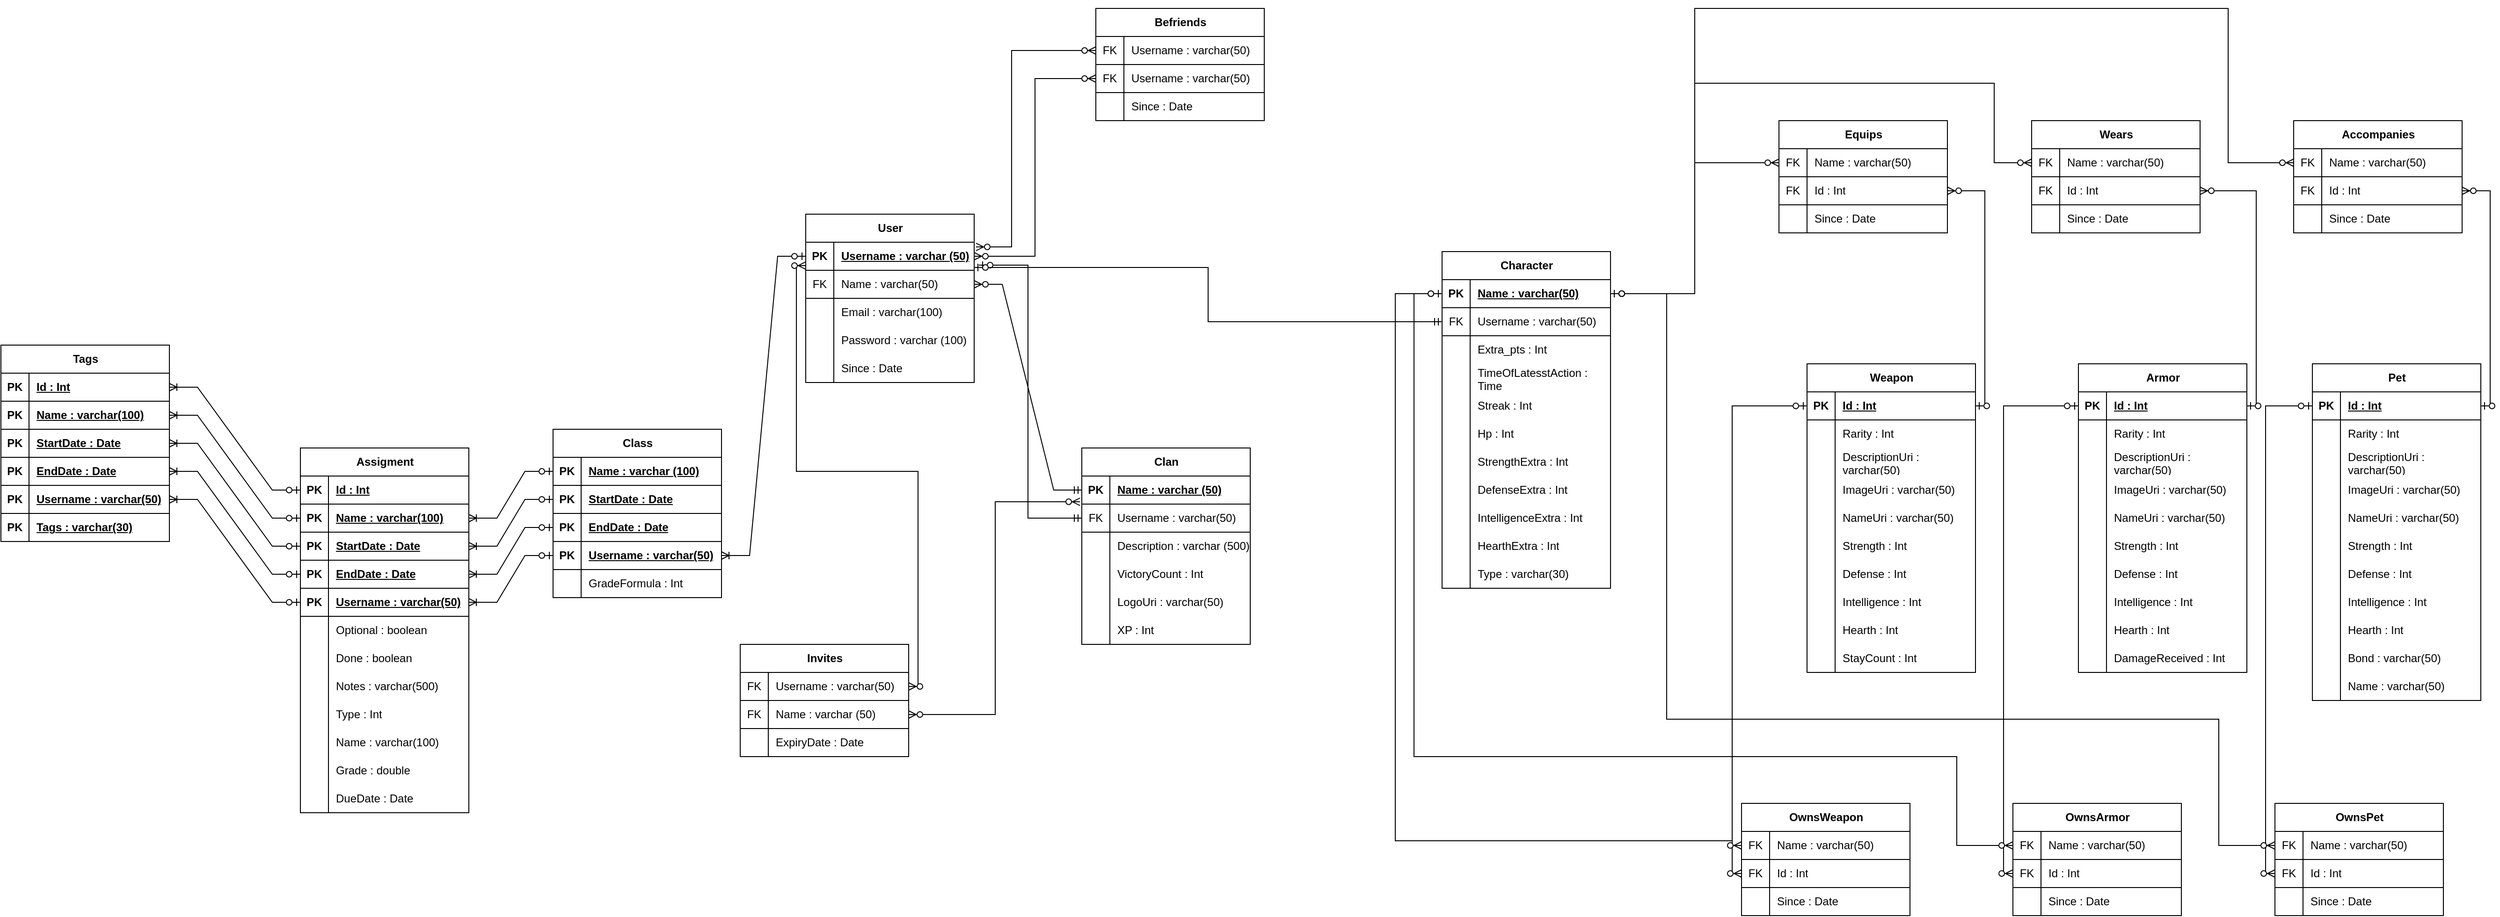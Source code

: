 <mxfile version="26.0.4">
  <diagram id="avrnycNztt-YmDXJHL_1" name="Relacional">
    <mxGraphModel dx="1730" dy="595" grid="1" gridSize="10" guides="1" tooltips="1" connect="1" arrows="1" fold="1" page="1" pageScale="1" pageWidth="850" pageHeight="1100" math="0" shadow="0">
      <root>
        <mxCell id="0" />
        <mxCell id="1" parent="0" />
        <mxCell id="8Z-HJVjrlRU9QhyuD_Qb-1" value="Assigment" style="shape=table;startSize=30;container=1;collapsible=1;childLayout=tableLayout;fixedRows=1;rowLines=0;fontStyle=1;align=center;resizeLast=1;html=1;" parent="1" vertex="1">
          <mxGeometry x="260" y="530" width="180" height="390" as="geometry" />
        </mxCell>
        <mxCell id="8Z-HJVjrlRU9QhyuD_Qb-2" value="" style="shape=tableRow;horizontal=0;startSize=0;swimlaneHead=0;swimlaneBody=0;fillColor=none;collapsible=0;dropTarget=0;points=[[0,0.5],[1,0.5]];portConstraint=eastwest;top=0;left=0;right=0;bottom=1;" parent="8Z-HJVjrlRU9QhyuD_Qb-1" vertex="1">
          <mxGeometry y="30" width="180" height="30" as="geometry" />
        </mxCell>
        <mxCell id="8Z-HJVjrlRU9QhyuD_Qb-3" value="PK" style="shape=partialRectangle;connectable=0;fillColor=none;top=0;left=0;bottom=0;right=0;fontStyle=1;overflow=hidden;whiteSpace=wrap;html=1;" parent="8Z-HJVjrlRU9QhyuD_Qb-2" vertex="1">
          <mxGeometry width="30" height="30" as="geometry">
            <mxRectangle width="30" height="30" as="alternateBounds" />
          </mxGeometry>
        </mxCell>
        <mxCell id="8Z-HJVjrlRU9QhyuD_Qb-4" value="Id : Int" style="shape=partialRectangle;connectable=0;fillColor=none;top=0;left=0;bottom=0;right=0;align=left;spacingLeft=6;fontStyle=5;overflow=hidden;whiteSpace=wrap;html=1;" parent="8Z-HJVjrlRU9QhyuD_Qb-2" vertex="1">
          <mxGeometry x="30" width="150" height="30" as="geometry">
            <mxRectangle width="150" height="30" as="alternateBounds" />
          </mxGeometry>
        </mxCell>
        <mxCell id="ZAYOHB4Fxur1zASq9MiM-1" value="" style="shape=tableRow;horizontal=0;startSize=0;swimlaneHead=0;swimlaneBody=0;fillColor=none;collapsible=0;dropTarget=0;points=[[0,0.5],[1,0.5]];portConstraint=eastwest;top=0;left=0;right=0;bottom=1;" parent="8Z-HJVjrlRU9QhyuD_Qb-1" vertex="1">
          <mxGeometry y="60" width="180" height="30" as="geometry" />
        </mxCell>
        <mxCell id="ZAYOHB4Fxur1zASq9MiM-2" value="PK" style="shape=partialRectangle;connectable=0;fillColor=none;top=0;left=0;bottom=0;right=0;fontStyle=1;overflow=hidden;whiteSpace=wrap;html=1;" parent="ZAYOHB4Fxur1zASq9MiM-1" vertex="1">
          <mxGeometry width="30" height="30" as="geometry">
            <mxRectangle width="30" height="30" as="alternateBounds" />
          </mxGeometry>
        </mxCell>
        <mxCell id="ZAYOHB4Fxur1zASq9MiM-3" value="Name : varchar(100)" style="shape=partialRectangle;connectable=0;fillColor=none;top=0;left=0;bottom=0;right=0;align=left;spacingLeft=6;fontStyle=5;overflow=hidden;whiteSpace=wrap;html=1;" parent="ZAYOHB4Fxur1zASq9MiM-1" vertex="1">
          <mxGeometry x="30" width="150" height="30" as="geometry">
            <mxRectangle width="150" height="30" as="alternateBounds" />
          </mxGeometry>
        </mxCell>
        <mxCell id="GpnLoADXRQH65rEHDF-6-1" value="" style="shape=tableRow;horizontal=0;startSize=0;swimlaneHead=0;swimlaneBody=0;fillColor=none;collapsible=0;dropTarget=0;points=[[0,0.5],[1,0.5]];portConstraint=eastwest;top=0;left=0;right=0;bottom=1;" parent="8Z-HJVjrlRU9QhyuD_Qb-1" vertex="1">
          <mxGeometry y="90" width="180" height="30" as="geometry" />
        </mxCell>
        <mxCell id="GpnLoADXRQH65rEHDF-6-2" value="PK" style="shape=partialRectangle;connectable=0;fillColor=none;top=0;left=0;bottom=0;right=0;fontStyle=1;overflow=hidden;whiteSpace=wrap;html=1;" parent="GpnLoADXRQH65rEHDF-6-1" vertex="1">
          <mxGeometry width="30" height="30" as="geometry">
            <mxRectangle width="30" height="30" as="alternateBounds" />
          </mxGeometry>
        </mxCell>
        <mxCell id="GpnLoADXRQH65rEHDF-6-3" value="StartDate : Date" style="shape=partialRectangle;connectable=0;fillColor=none;top=0;left=0;bottom=0;right=0;align=left;spacingLeft=6;fontStyle=5;overflow=hidden;whiteSpace=wrap;html=1;" parent="GpnLoADXRQH65rEHDF-6-1" vertex="1">
          <mxGeometry x="30" width="150" height="30" as="geometry">
            <mxRectangle width="150" height="30" as="alternateBounds" />
          </mxGeometry>
        </mxCell>
        <mxCell id="u17F0JkEGu27BLhzRWN5-195" value="" style="shape=tableRow;horizontal=0;startSize=0;swimlaneHead=0;swimlaneBody=0;fillColor=none;collapsible=0;dropTarget=0;points=[[0,0.5],[1,0.5]];portConstraint=eastwest;top=0;left=0;right=0;bottom=1;" parent="8Z-HJVjrlRU9QhyuD_Qb-1" vertex="1">
          <mxGeometry y="120" width="180" height="30" as="geometry" />
        </mxCell>
        <mxCell id="u17F0JkEGu27BLhzRWN5-196" value="PK" style="shape=partialRectangle;connectable=0;fillColor=none;top=0;left=0;bottom=0;right=0;fontStyle=1;overflow=hidden;whiteSpace=wrap;html=1;" parent="u17F0JkEGu27BLhzRWN5-195" vertex="1">
          <mxGeometry width="30" height="30" as="geometry">
            <mxRectangle width="30" height="30" as="alternateBounds" />
          </mxGeometry>
        </mxCell>
        <mxCell id="u17F0JkEGu27BLhzRWN5-197" value="EndDate : Date" style="shape=partialRectangle;connectable=0;fillColor=none;top=0;left=0;bottom=0;right=0;align=left;spacingLeft=6;fontStyle=5;overflow=hidden;whiteSpace=wrap;html=1;" parent="u17F0JkEGu27BLhzRWN5-195" vertex="1">
          <mxGeometry x="30" width="150" height="30" as="geometry">
            <mxRectangle width="150" height="30" as="alternateBounds" />
          </mxGeometry>
        </mxCell>
        <mxCell id="8W4ruaYXwl4r7nyPN0Hw-1" value="" style="shape=tableRow;horizontal=0;startSize=0;swimlaneHead=0;swimlaneBody=0;fillColor=none;collapsible=0;dropTarget=0;points=[[0,0.5],[1,0.5]];portConstraint=eastwest;top=0;left=0;right=0;bottom=1;" parent="8Z-HJVjrlRU9QhyuD_Qb-1" vertex="1">
          <mxGeometry y="150" width="180" height="30" as="geometry" />
        </mxCell>
        <mxCell id="8W4ruaYXwl4r7nyPN0Hw-2" value="PK" style="shape=partialRectangle;connectable=0;fillColor=none;top=0;left=0;bottom=0;right=0;fontStyle=1;overflow=hidden;whiteSpace=wrap;html=1;" parent="8W4ruaYXwl4r7nyPN0Hw-1" vertex="1">
          <mxGeometry width="30" height="30" as="geometry">
            <mxRectangle width="30" height="30" as="alternateBounds" />
          </mxGeometry>
        </mxCell>
        <mxCell id="8W4ruaYXwl4r7nyPN0Hw-3" value="Username : varchar(50)" style="shape=partialRectangle;connectable=0;fillColor=none;top=0;left=0;bottom=0;right=0;align=left;spacingLeft=6;fontStyle=5;overflow=hidden;whiteSpace=wrap;html=1;" parent="8W4ruaYXwl4r7nyPN0Hw-1" vertex="1">
          <mxGeometry x="30" width="150" height="30" as="geometry">
            <mxRectangle width="150" height="30" as="alternateBounds" />
          </mxGeometry>
        </mxCell>
        <mxCell id="8Z-HJVjrlRU9QhyuD_Qb-5" value="" style="shape=tableRow;horizontal=0;startSize=0;swimlaneHead=0;swimlaneBody=0;fillColor=none;collapsible=0;dropTarget=0;points=[[0,0.5],[1,0.5]];portConstraint=eastwest;top=0;left=0;right=0;bottom=0;" parent="8Z-HJVjrlRU9QhyuD_Qb-1" vertex="1">
          <mxGeometry y="180" width="180" height="30" as="geometry" />
        </mxCell>
        <mxCell id="8Z-HJVjrlRU9QhyuD_Qb-6" value="" style="shape=partialRectangle;connectable=0;fillColor=none;top=0;left=0;bottom=0;right=0;editable=1;overflow=hidden;whiteSpace=wrap;html=1;" parent="8Z-HJVjrlRU9QhyuD_Qb-5" vertex="1">
          <mxGeometry width="30" height="30" as="geometry">
            <mxRectangle width="30" height="30" as="alternateBounds" />
          </mxGeometry>
        </mxCell>
        <mxCell id="8Z-HJVjrlRU9QhyuD_Qb-7" value="Optional : boolean" style="shape=partialRectangle;connectable=0;fillColor=none;top=0;left=0;bottom=0;right=0;align=left;spacingLeft=6;overflow=hidden;whiteSpace=wrap;html=1;" parent="8Z-HJVjrlRU9QhyuD_Qb-5" vertex="1">
          <mxGeometry x="30" width="150" height="30" as="geometry">
            <mxRectangle width="150" height="30" as="alternateBounds" />
          </mxGeometry>
        </mxCell>
        <mxCell id="8Z-HJVjrlRU9QhyuD_Qb-8" value="" style="shape=tableRow;horizontal=0;startSize=0;swimlaneHead=0;swimlaneBody=0;fillColor=none;collapsible=0;dropTarget=0;points=[[0,0.5],[1,0.5]];portConstraint=eastwest;top=0;left=0;right=0;bottom=0;" parent="8Z-HJVjrlRU9QhyuD_Qb-1" vertex="1">
          <mxGeometry y="210" width="180" height="30" as="geometry" />
        </mxCell>
        <mxCell id="8Z-HJVjrlRU9QhyuD_Qb-9" value="" style="shape=partialRectangle;connectable=0;fillColor=none;top=0;left=0;bottom=0;right=0;editable=1;overflow=hidden;whiteSpace=wrap;html=1;" parent="8Z-HJVjrlRU9QhyuD_Qb-8" vertex="1">
          <mxGeometry width="30" height="30" as="geometry">
            <mxRectangle width="30" height="30" as="alternateBounds" />
          </mxGeometry>
        </mxCell>
        <mxCell id="8Z-HJVjrlRU9QhyuD_Qb-10" value="Done : boolean" style="shape=partialRectangle;connectable=0;fillColor=none;top=0;left=0;bottom=0;right=0;align=left;spacingLeft=6;overflow=hidden;whiteSpace=wrap;html=1;" parent="8Z-HJVjrlRU9QhyuD_Qb-8" vertex="1">
          <mxGeometry x="30" width="150" height="30" as="geometry">
            <mxRectangle width="150" height="30" as="alternateBounds" />
          </mxGeometry>
        </mxCell>
        <mxCell id="8Z-HJVjrlRU9QhyuD_Qb-11" value="" style="shape=tableRow;horizontal=0;startSize=0;swimlaneHead=0;swimlaneBody=0;fillColor=none;collapsible=0;dropTarget=0;points=[[0,0.5],[1,0.5]];portConstraint=eastwest;top=0;left=0;right=0;bottom=0;" parent="8Z-HJVjrlRU9QhyuD_Qb-1" vertex="1">
          <mxGeometry y="240" width="180" height="30" as="geometry" />
        </mxCell>
        <mxCell id="8Z-HJVjrlRU9QhyuD_Qb-12" value="" style="shape=partialRectangle;connectable=0;fillColor=none;top=0;left=0;bottom=0;right=0;editable=1;overflow=hidden;whiteSpace=wrap;html=1;" parent="8Z-HJVjrlRU9QhyuD_Qb-11" vertex="1">
          <mxGeometry width="30" height="30" as="geometry">
            <mxRectangle width="30" height="30" as="alternateBounds" />
          </mxGeometry>
        </mxCell>
        <mxCell id="8Z-HJVjrlRU9QhyuD_Qb-13" value="Notes : varchar(500)" style="shape=partialRectangle;connectable=0;fillColor=none;top=0;left=0;bottom=0;right=0;align=left;spacingLeft=6;overflow=hidden;whiteSpace=wrap;html=1;" parent="8Z-HJVjrlRU9QhyuD_Qb-11" vertex="1">
          <mxGeometry x="30" width="150" height="30" as="geometry">
            <mxRectangle width="150" height="30" as="alternateBounds" />
          </mxGeometry>
        </mxCell>
        <mxCell id="530n4gcdpLPxlu0-0S7j-4" value="" style="shape=tableRow;horizontal=0;startSize=0;swimlaneHead=0;swimlaneBody=0;fillColor=none;collapsible=0;dropTarget=0;points=[[0,0.5],[1,0.5]];portConstraint=eastwest;top=0;left=0;right=0;bottom=0;" parent="8Z-HJVjrlRU9QhyuD_Qb-1" vertex="1">
          <mxGeometry y="270" width="180" height="30" as="geometry" />
        </mxCell>
        <mxCell id="530n4gcdpLPxlu0-0S7j-5" value="" style="shape=partialRectangle;connectable=0;fillColor=none;top=0;left=0;bottom=0;right=0;editable=1;overflow=hidden;whiteSpace=wrap;html=1;" parent="530n4gcdpLPxlu0-0S7j-4" vertex="1">
          <mxGeometry width="30" height="30" as="geometry">
            <mxRectangle width="30" height="30" as="alternateBounds" />
          </mxGeometry>
        </mxCell>
        <mxCell id="530n4gcdpLPxlu0-0S7j-6" value="Type : Int" style="shape=partialRectangle;connectable=0;fillColor=none;top=0;left=0;bottom=0;right=0;align=left;spacingLeft=6;overflow=hidden;whiteSpace=wrap;html=1;" parent="530n4gcdpLPxlu0-0S7j-4" vertex="1">
          <mxGeometry x="30" width="150" height="30" as="geometry">
            <mxRectangle width="150" height="30" as="alternateBounds" />
          </mxGeometry>
        </mxCell>
        <mxCell id="530n4gcdpLPxlu0-0S7j-7" value="" style="shape=tableRow;horizontal=0;startSize=0;swimlaneHead=0;swimlaneBody=0;fillColor=none;collapsible=0;dropTarget=0;points=[[0,0.5],[1,0.5]];portConstraint=eastwest;top=0;left=0;right=0;bottom=0;" parent="8Z-HJVjrlRU9QhyuD_Qb-1" vertex="1">
          <mxGeometry y="300" width="180" height="30" as="geometry" />
        </mxCell>
        <mxCell id="530n4gcdpLPxlu0-0S7j-8" value="" style="shape=partialRectangle;connectable=0;fillColor=none;top=0;left=0;bottom=0;right=0;editable=1;overflow=hidden;whiteSpace=wrap;html=1;" parent="530n4gcdpLPxlu0-0S7j-7" vertex="1">
          <mxGeometry width="30" height="30" as="geometry">
            <mxRectangle width="30" height="30" as="alternateBounds" />
          </mxGeometry>
        </mxCell>
        <mxCell id="530n4gcdpLPxlu0-0S7j-9" value="Name : varchar(100)" style="shape=partialRectangle;connectable=0;fillColor=none;top=0;left=0;bottom=0;right=0;align=left;spacingLeft=6;overflow=hidden;whiteSpace=wrap;html=1;" parent="530n4gcdpLPxlu0-0S7j-7" vertex="1">
          <mxGeometry x="30" width="150" height="30" as="geometry">
            <mxRectangle width="150" height="30" as="alternateBounds" />
          </mxGeometry>
        </mxCell>
        <mxCell id="530n4gcdpLPxlu0-0S7j-10" value="" style="shape=tableRow;horizontal=0;startSize=0;swimlaneHead=0;swimlaneBody=0;fillColor=none;collapsible=0;dropTarget=0;points=[[0,0.5],[1,0.5]];portConstraint=eastwest;top=0;left=0;right=0;bottom=0;" parent="8Z-HJVjrlRU9QhyuD_Qb-1" vertex="1">
          <mxGeometry y="330" width="180" height="30" as="geometry" />
        </mxCell>
        <mxCell id="530n4gcdpLPxlu0-0S7j-11" value="" style="shape=partialRectangle;connectable=0;fillColor=none;top=0;left=0;bottom=0;right=0;editable=1;overflow=hidden;whiteSpace=wrap;html=1;" parent="530n4gcdpLPxlu0-0S7j-10" vertex="1">
          <mxGeometry width="30" height="30" as="geometry">
            <mxRectangle width="30" height="30" as="alternateBounds" />
          </mxGeometry>
        </mxCell>
        <mxCell id="530n4gcdpLPxlu0-0S7j-12" value="Grade : double" style="shape=partialRectangle;connectable=0;fillColor=none;top=0;left=0;bottom=0;right=0;align=left;spacingLeft=6;overflow=hidden;whiteSpace=wrap;html=1;" parent="530n4gcdpLPxlu0-0S7j-10" vertex="1">
          <mxGeometry x="30" width="150" height="30" as="geometry">
            <mxRectangle width="150" height="30" as="alternateBounds" />
          </mxGeometry>
        </mxCell>
        <mxCell id="530n4gcdpLPxlu0-0S7j-13" value="" style="shape=tableRow;horizontal=0;startSize=0;swimlaneHead=0;swimlaneBody=0;fillColor=none;collapsible=0;dropTarget=0;points=[[0,0.5],[1,0.5]];portConstraint=eastwest;top=0;left=0;right=0;bottom=0;" parent="8Z-HJVjrlRU9QhyuD_Qb-1" vertex="1">
          <mxGeometry y="360" width="180" height="30" as="geometry" />
        </mxCell>
        <mxCell id="530n4gcdpLPxlu0-0S7j-14" value="" style="shape=partialRectangle;connectable=0;fillColor=none;top=0;left=0;bottom=0;right=0;editable=1;overflow=hidden;whiteSpace=wrap;html=1;" parent="530n4gcdpLPxlu0-0S7j-13" vertex="1">
          <mxGeometry width="30" height="30" as="geometry">
            <mxRectangle width="30" height="30" as="alternateBounds" />
          </mxGeometry>
        </mxCell>
        <mxCell id="530n4gcdpLPxlu0-0S7j-15" value="DueDate : Date" style="shape=partialRectangle;connectable=0;fillColor=none;top=0;left=0;bottom=0;right=0;align=left;spacingLeft=6;overflow=hidden;whiteSpace=wrap;html=1;" parent="530n4gcdpLPxlu0-0S7j-13" vertex="1">
          <mxGeometry x="30" width="150" height="30" as="geometry">
            <mxRectangle width="150" height="30" as="alternateBounds" />
          </mxGeometry>
        </mxCell>
        <mxCell id="u17F0JkEGu27BLhzRWN5-38" value="Class" style="shape=table;startSize=30;container=1;collapsible=1;childLayout=tableLayout;fixedRows=1;rowLines=0;fontStyle=1;align=center;resizeLast=1;html=1;" parent="1" vertex="1">
          <mxGeometry x="530" y="510" width="180" height="180" as="geometry" />
        </mxCell>
        <mxCell id="u17F0JkEGu27BLhzRWN5-39" value="" style="shape=tableRow;horizontal=0;startSize=0;swimlaneHead=0;swimlaneBody=0;fillColor=none;collapsible=0;dropTarget=0;points=[[0,0.5],[1,0.5]];portConstraint=eastwest;top=0;left=0;right=0;bottom=1;" parent="u17F0JkEGu27BLhzRWN5-38" vertex="1">
          <mxGeometry y="30" width="180" height="30" as="geometry" />
        </mxCell>
        <mxCell id="u17F0JkEGu27BLhzRWN5-40" value="PK" style="shape=partialRectangle;connectable=0;fillColor=none;top=0;left=0;bottom=0;right=0;fontStyle=1;overflow=hidden;whiteSpace=wrap;html=1;" parent="u17F0JkEGu27BLhzRWN5-39" vertex="1">
          <mxGeometry width="30" height="30" as="geometry">
            <mxRectangle width="30" height="30" as="alternateBounds" />
          </mxGeometry>
        </mxCell>
        <mxCell id="u17F0JkEGu27BLhzRWN5-41" value="Name : varchar (100)" style="shape=partialRectangle;connectable=0;fillColor=none;top=0;left=0;bottom=0;right=0;align=left;spacingLeft=6;fontStyle=5;overflow=hidden;whiteSpace=wrap;html=1;" parent="u17F0JkEGu27BLhzRWN5-39" vertex="1">
          <mxGeometry x="30" width="150" height="30" as="geometry">
            <mxRectangle width="150" height="30" as="alternateBounds" />
          </mxGeometry>
        </mxCell>
        <mxCell id="u17F0JkEGu27BLhzRWN5-54" value="" style="shape=tableRow;horizontal=0;startSize=0;swimlaneHead=0;swimlaneBody=0;fillColor=none;collapsible=0;dropTarget=0;points=[[0,0.5],[1,0.5]];portConstraint=eastwest;top=0;left=0;right=0;bottom=1;" parent="u17F0JkEGu27BLhzRWN5-38" vertex="1">
          <mxGeometry y="60" width="180" height="30" as="geometry" />
        </mxCell>
        <mxCell id="u17F0JkEGu27BLhzRWN5-55" value="PK" style="shape=partialRectangle;connectable=0;fillColor=none;top=0;left=0;bottom=0;right=0;fontStyle=1;overflow=hidden;whiteSpace=wrap;html=1;" parent="u17F0JkEGu27BLhzRWN5-54" vertex="1">
          <mxGeometry width="30" height="30" as="geometry">
            <mxRectangle width="30" height="30" as="alternateBounds" />
          </mxGeometry>
        </mxCell>
        <mxCell id="u17F0JkEGu27BLhzRWN5-56" value="StartDate : Date" style="shape=partialRectangle;connectable=0;fillColor=none;top=0;left=0;bottom=0;right=0;align=left;spacingLeft=6;fontStyle=5;overflow=hidden;whiteSpace=wrap;html=1;" parent="u17F0JkEGu27BLhzRWN5-54" vertex="1">
          <mxGeometry x="30" width="150" height="30" as="geometry">
            <mxRectangle width="150" height="30" as="alternateBounds" />
          </mxGeometry>
        </mxCell>
        <mxCell id="u17F0JkEGu27BLhzRWN5-57" value="" style="shape=tableRow;horizontal=0;startSize=0;swimlaneHead=0;swimlaneBody=0;fillColor=none;collapsible=0;dropTarget=0;points=[[0,0.5],[1,0.5]];portConstraint=eastwest;top=0;left=0;right=0;bottom=1;" parent="u17F0JkEGu27BLhzRWN5-38" vertex="1">
          <mxGeometry y="90" width="180" height="30" as="geometry" />
        </mxCell>
        <mxCell id="u17F0JkEGu27BLhzRWN5-58" value="PK" style="shape=partialRectangle;connectable=0;fillColor=none;top=0;left=0;bottom=0;right=0;fontStyle=1;overflow=hidden;whiteSpace=wrap;html=1;" parent="u17F0JkEGu27BLhzRWN5-57" vertex="1">
          <mxGeometry width="30" height="30" as="geometry">
            <mxRectangle width="30" height="30" as="alternateBounds" />
          </mxGeometry>
        </mxCell>
        <mxCell id="u17F0JkEGu27BLhzRWN5-59" value="EndDate : Date" style="shape=partialRectangle;connectable=0;fillColor=none;top=0;left=0;bottom=0;right=0;align=left;spacingLeft=6;fontStyle=5;overflow=hidden;whiteSpace=wrap;html=1;" parent="u17F0JkEGu27BLhzRWN5-57" vertex="1">
          <mxGeometry x="30" width="150" height="30" as="geometry">
            <mxRectangle width="150" height="30" as="alternateBounds" />
          </mxGeometry>
        </mxCell>
        <mxCell id="u17F0JkEGu27BLhzRWN5-189" value="" style="shape=tableRow;horizontal=0;startSize=0;swimlaneHead=0;swimlaneBody=0;fillColor=none;collapsible=0;dropTarget=0;points=[[0,0.5],[1,0.5]];portConstraint=eastwest;top=0;left=0;right=0;bottom=1;" parent="u17F0JkEGu27BLhzRWN5-38" vertex="1">
          <mxGeometry y="120" width="180" height="30" as="geometry" />
        </mxCell>
        <mxCell id="u17F0JkEGu27BLhzRWN5-190" value="PK" style="shape=partialRectangle;connectable=0;fillColor=none;top=0;left=0;bottom=0;right=0;fontStyle=1;overflow=hidden;whiteSpace=wrap;html=1;" parent="u17F0JkEGu27BLhzRWN5-189" vertex="1">
          <mxGeometry width="30" height="30" as="geometry">
            <mxRectangle width="30" height="30" as="alternateBounds" />
          </mxGeometry>
        </mxCell>
        <mxCell id="u17F0JkEGu27BLhzRWN5-191" value="Username : varchar(50)" style="shape=partialRectangle;connectable=0;fillColor=none;top=0;left=0;bottom=0;right=0;align=left;spacingLeft=6;fontStyle=5;overflow=hidden;whiteSpace=wrap;html=1;" parent="u17F0JkEGu27BLhzRWN5-189" vertex="1">
          <mxGeometry x="30" width="150" height="30" as="geometry">
            <mxRectangle width="150" height="30" as="alternateBounds" />
          </mxGeometry>
        </mxCell>
        <mxCell id="u17F0JkEGu27BLhzRWN5-42" value="" style="shape=tableRow;horizontal=0;startSize=0;swimlaneHead=0;swimlaneBody=0;fillColor=none;collapsible=0;dropTarget=0;points=[[0,0.5],[1,0.5]];portConstraint=eastwest;top=0;left=0;right=0;bottom=0;" parent="u17F0JkEGu27BLhzRWN5-38" vertex="1">
          <mxGeometry y="150" width="180" height="30" as="geometry" />
        </mxCell>
        <mxCell id="u17F0JkEGu27BLhzRWN5-43" value="" style="shape=partialRectangle;connectable=0;fillColor=none;top=0;left=0;bottom=0;right=0;editable=1;overflow=hidden;whiteSpace=wrap;html=1;" parent="u17F0JkEGu27BLhzRWN5-42" vertex="1">
          <mxGeometry width="30" height="30" as="geometry">
            <mxRectangle width="30" height="30" as="alternateBounds" />
          </mxGeometry>
        </mxCell>
        <mxCell id="u17F0JkEGu27BLhzRWN5-44" value="GradeFormula : Int" style="shape=partialRectangle;connectable=0;fillColor=none;top=0;left=0;bottom=0;right=0;align=left;spacingLeft=6;overflow=hidden;whiteSpace=wrap;html=1;" parent="u17F0JkEGu27BLhzRWN5-42" vertex="1">
          <mxGeometry x="30" width="150" height="30" as="geometry">
            <mxRectangle width="150" height="30" as="alternateBounds" />
          </mxGeometry>
        </mxCell>
        <mxCell id="u17F0JkEGu27BLhzRWN5-60" value="User" style="shape=table;startSize=30;container=1;collapsible=1;childLayout=tableLayout;fixedRows=1;rowLines=0;fontStyle=1;align=center;resizeLast=1;html=1;" parent="1" vertex="1">
          <mxGeometry x="800" y="280" width="180" height="180" as="geometry" />
        </mxCell>
        <mxCell id="u17F0JkEGu27BLhzRWN5-61" value="" style="shape=tableRow;horizontal=0;startSize=0;swimlaneHead=0;swimlaneBody=0;fillColor=none;collapsible=0;dropTarget=0;points=[[0,0.5],[1,0.5]];portConstraint=eastwest;top=0;left=0;right=0;bottom=1;" parent="u17F0JkEGu27BLhzRWN5-60" vertex="1">
          <mxGeometry y="30" width="180" height="30" as="geometry" />
        </mxCell>
        <mxCell id="u17F0JkEGu27BLhzRWN5-62" value="PK" style="shape=partialRectangle;connectable=0;fillColor=none;top=0;left=0;bottom=0;right=0;fontStyle=1;overflow=hidden;whiteSpace=wrap;html=1;" parent="u17F0JkEGu27BLhzRWN5-61" vertex="1">
          <mxGeometry width="30" height="30" as="geometry">
            <mxRectangle width="30" height="30" as="alternateBounds" />
          </mxGeometry>
        </mxCell>
        <mxCell id="u17F0JkEGu27BLhzRWN5-63" value="Username : varchar (50)" style="shape=partialRectangle;connectable=0;fillColor=none;top=0;left=0;bottom=0;right=0;align=left;spacingLeft=6;fontStyle=5;overflow=hidden;whiteSpace=wrap;html=1;" parent="u17F0JkEGu27BLhzRWN5-61" vertex="1">
          <mxGeometry x="30" width="150" height="30" as="geometry">
            <mxRectangle width="150" height="30" as="alternateBounds" />
          </mxGeometry>
        </mxCell>
        <mxCell id="u17F0JkEGu27BLhzRWN5-177" value="" style="shape=tableRow;horizontal=0;startSize=0;swimlaneHead=0;swimlaneBody=0;fillColor=none;collapsible=0;dropTarget=0;points=[[0,0.5],[1,0.5]];portConstraint=eastwest;top=0;left=0;right=0;bottom=1;" parent="u17F0JkEGu27BLhzRWN5-60" vertex="1">
          <mxGeometry y="60" width="180" height="30" as="geometry" />
        </mxCell>
        <mxCell id="u17F0JkEGu27BLhzRWN5-178" value="FK" style="shape=partialRectangle;connectable=0;fillColor=none;top=0;left=0;bottom=0;right=0;fontStyle=0;overflow=hidden;whiteSpace=wrap;html=1;" parent="u17F0JkEGu27BLhzRWN5-177" vertex="1">
          <mxGeometry width="30" height="30" as="geometry">
            <mxRectangle width="30" height="30" as="alternateBounds" />
          </mxGeometry>
        </mxCell>
        <mxCell id="u17F0JkEGu27BLhzRWN5-179" value="Name : varchar(50)" style="shape=partialRectangle;connectable=0;fillColor=none;top=0;left=0;bottom=0;right=0;align=left;spacingLeft=6;fontStyle=0;overflow=hidden;whiteSpace=wrap;html=1;" parent="u17F0JkEGu27BLhzRWN5-177" vertex="1">
          <mxGeometry x="30" width="150" height="30" as="geometry">
            <mxRectangle width="150" height="30" as="alternateBounds" />
          </mxGeometry>
        </mxCell>
        <mxCell id="u17F0JkEGu27BLhzRWN5-70" value="" style="shape=tableRow;horizontal=0;startSize=0;swimlaneHead=0;swimlaneBody=0;fillColor=none;collapsible=0;dropTarget=0;points=[[0,0.5],[1,0.5]];portConstraint=eastwest;top=0;left=0;right=0;bottom=0;" parent="u17F0JkEGu27BLhzRWN5-60" vertex="1">
          <mxGeometry y="90" width="180" height="30" as="geometry" />
        </mxCell>
        <mxCell id="u17F0JkEGu27BLhzRWN5-71" value="" style="shape=partialRectangle;connectable=0;fillColor=none;top=0;left=0;bottom=0;right=0;editable=1;overflow=hidden;whiteSpace=wrap;html=1;" parent="u17F0JkEGu27BLhzRWN5-70" vertex="1">
          <mxGeometry width="30" height="30" as="geometry">
            <mxRectangle width="30" height="30" as="alternateBounds" />
          </mxGeometry>
        </mxCell>
        <mxCell id="u17F0JkEGu27BLhzRWN5-72" value="&lt;div&gt;Email : varchar(100)&lt;/div&gt;" style="shape=partialRectangle;connectable=0;fillColor=none;top=0;left=0;bottom=0;right=0;align=left;spacingLeft=6;overflow=hidden;whiteSpace=wrap;html=1;" parent="u17F0JkEGu27BLhzRWN5-70" vertex="1">
          <mxGeometry x="30" width="150" height="30" as="geometry">
            <mxRectangle width="150" height="30" as="alternateBounds" />
          </mxGeometry>
        </mxCell>
        <mxCell id="u17F0JkEGu27BLhzRWN5-73" value="" style="shape=tableRow;horizontal=0;startSize=0;swimlaneHead=0;swimlaneBody=0;fillColor=none;collapsible=0;dropTarget=0;points=[[0,0.5],[1,0.5]];portConstraint=eastwest;top=0;left=0;right=0;bottom=0;" parent="u17F0JkEGu27BLhzRWN5-60" vertex="1">
          <mxGeometry y="120" width="180" height="30" as="geometry" />
        </mxCell>
        <mxCell id="u17F0JkEGu27BLhzRWN5-74" value="" style="shape=partialRectangle;connectable=0;fillColor=none;top=0;left=0;bottom=0;right=0;editable=1;overflow=hidden;whiteSpace=wrap;html=1;" parent="u17F0JkEGu27BLhzRWN5-73" vertex="1">
          <mxGeometry width="30" height="30" as="geometry">
            <mxRectangle width="30" height="30" as="alternateBounds" />
          </mxGeometry>
        </mxCell>
        <mxCell id="u17F0JkEGu27BLhzRWN5-75" value="Password : varchar (100)" style="shape=partialRectangle;connectable=0;fillColor=none;top=0;left=0;bottom=0;right=0;align=left;spacingLeft=6;overflow=hidden;whiteSpace=wrap;html=1;" parent="u17F0JkEGu27BLhzRWN5-73" vertex="1">
          <mxGeometry x="30" width="150" height="30" as="geometry">
            <mxRectangle width="150" height="30" as="alternateBounds" />
          </mxGeometry>
        </mxCell>
        <mxCell id="u17F0JkEGu27BLhzRWN5-180" value="" style="shape=tableRow;horizontal=0;startSize=0;swimlaneHead=0;swimlaneBody=0;fillColor=none;collapsible=0;dropTarget=0;points=[[0,0.5],[1,0.5]];portConstraint=eastwest;top=0;left=0;right=0;bottom=0;" parent="u17F0JkEGu27BLhzRWN5-60" vertex="1">
          <mxGeometry y="150" width="180" height="30" as="geometry" />
        </mxCell>
        <mxCell id="u17F0JkEGu27BLhzRWN5-181" value="" style="shape=partialRectangle;connectable=0;fillColor=none;top=0;left=0;bottom=0;right=0;editable=1;overflow=hidden;whiteSpace=wrap;html=1;" parent="u17F0JkEGu27BLhzRWN5-180" vertex="1">
          <mxGeometry width="30" height="30" as="geometry">
            <mxRectangle width="30" height="30" as="alternateBounds" />
          </mxGeometry>
        </mxCell>
        <mxCell id="u17F0JkEGu27BLhzRWN5-182" value="Since : Date" style="shape=partialRectangle;connectable=0;fillColor=none;top=0;left=0;bottom=0;right=0;align=left;spacingLeft=6;overflow=hidden;whiteSpace=wrap;html=1;" parent="u17F0JkEGu27BLhzRWN5-180" vertex="1">
          <mxGeometry x="30" width="150" height="30" as="geometry">
            <mxRectangle width="150" height="30" as="alternateBounds" />
          </mxGeometry>
        </mxCell>
        <mxCell id="u17F0JkEGu27BLhzRWN5-76" value="Befriends" style="shape=table;startSize=30;container=1;collapsible=1;childLayout=tableLayout;fixedRows=1;rowLines=0;fontStyle=1;align=center;resizeLast=1;html=1;" parent="1" vertex="1">
          <mxGeometry x="1110" y="60" width="180" height="120" as="geometry" />
        </mxCell>
        <mxCell id="u17F0JkEGu27BLhzRWN5-80" value="" style="shape=tableRow;horizontal=0;startSize=0;swimlaneHead=0;swimlaneBody=0;fillColor=none;collapsible=0;dropTarget=0;points=[[0,0.5],[1,0.5]];portConstraint=eastwest;top=0;left=0;right=0;bottom=1;" parent="u17F0JkEGu27BLhzRWN5-76" vertex="1">
          <mxGeometry y="30" width="180" height="30" as="geometry" />
        </mxCell>
        <mxCell id="u17F0JkEGu27BLhzRWN5-81" value="FK" style="shape=partialRectangle;connectable=0;fillColor=none;top=0;left=0;bottom=0;right=0;fontStyle=0;overflow=hidden;whiteSpace=wrap;html=1;" parent="u17F0JkEGu27BLhzRWN5-80" vertex="1">
          <mxGeometry width="30" height="30" as="geometry">
            <mxRectangle width="30" height="30" as="alternateBounds" />
          </mxGeometry>
        </mxCell>
        <mxCell id="u17F0JkEGu27BLhzRWN5-82" value="Username : varchar(50)" style="shape=partialRectangle;connectable=0;fillColor=none;top=0;left=0;bottom=0;right=0;align=left;spacingLeft=6;fontStyle=0;overflow=hidden;whiteSpace=wrap;html=1;" parent="u17F0JkEGu27BLhzRWN5-80" vertex="1">
          <mxGeometry x="30" width="150" height="30" as="geometry">
            <mxRectangle width="150" height="30" as="alternateBounds" />
          </mxGeometry>
        </mxCell>
        <mxCell id="u17F0JkEGu27BLhzRWN5-92" value="" style="shape=tableRow;horizontal=0;startSize=0;swimlaneHead=0;swimlaneBody=0;fillColor=none;collapsible=0;dropTarget=0;points=[[0,0.5],[1,0.5]];portConstraint=eastwest;top=0;left=0;right=0;bottom=1;" parent="u17F0JkEGu27BLhzRWN5-76" vertex="1">
          <mxGeometry y="60" width="180" height="30" as="geometry" />
        </mxCell>
        <mxCell id="u17F0JkEGu27BLhzRWN5-93" value="FK" style="shape=partialRectangle;connectable=0;fillColor=none;top=0;left=0;bottom=0;right=0;fontStyle=0;overflow=hidden;whiteSpace=wrap;html=1;" parent="u17F0JkEGu27BLhzRWN5-92" vertex="1">
          <mxGeometry width="30" height="30" as="geometry">
            <mxRectangle width="30" height="30" as="alternateBounds" />
          </mxGeometry>
        </mxCell>
        <mxCell id="u17F0JkEGu27BLhzRWN5-94" value="Username : varchar(50)" style="shape=partialRectangle;connectable=0;fillColor=none;top=0;left=0;bottom=0;right=0;align=left;spacingLeft=6;fontStyle=0;overflow=hidden;whiteSpace=wrap;html=1;" parent="u17F0JkEGu27BLhzRWN5-92" vertex="1">
          <mxGeometry x="30" width="150" height="30" as="geometry">
            <mxRectangle width="150" height="30" as="alternateBounds" />
          </mxGeometry>
        </mxCell>
        <mxCell id="u17F0JkEGu27BLhzRWN5-86" value="" style="shape=tableRow;horizontal=0;startSize=0;swimlaneHead=0;swimlaneBody=0;fillColor=none;collapsible=0;dropTarget=0;points=[[0,0.5],[1,0.5]];portConstraint=eastwest;top=0;left=0;right=0;bottom=0;" parent="u17F0JkEGu27BLhzRWN5-76" vertex="1">
          <mxGeometry y="90" width="180" height="30" as="geometry" />
        </mxCell>
        <mxCell id="u17F0JkEGu27BLhzRWN5-87" value="" style="shape=partialRectangle;connectable=0;fillColor=none;top=0;left=0;bottom=0;right=0;editable=1;overflow=hidden;whiteSpace=wrap;html=1;" parent="u17F0JkEGu27BLhzRWN5-86" vertex="1">
          <mxGeometry width="30" height="30" as="geometry">
            <mxRectangle width="30" height="30" as="alternateBounds" />
          </mxGeometry>
        </mxCell>
        <mxCell id="u17F0JkEGu27BLhzRWN5-88" value="Since : Date" style="shape=partialRectangle;connectable=0;fillColor=none;top=0;left=0;bottom=0;right=0;align=left;spacingLeft=6;overflow=hidden;whiteSpace=wrap;html=1;" parent="u17F0JkEGu27BLhzRWN5-86" vertex="1">
          <mxGeometry x="30" width="150" height="30" as="geometry">
            <mxRectangle width="150" height="30" as="alternateBounds" />
          </mxGeometry>
        </mxCell>
        <mxCell id="u17F0JkEGu27BLhzRWN5-105" value="Tags" style="shape=table;startSize=30;container=1;collapsible=1;childLayout=tableLayout;fixedRows=1;rowLines=0;fontStyle=1;align=center;resizeLast=1;html=1;" parent="1" vertex="1">
          <mxGeometry x="-60" y="420" width="180" height="210" as="geometry" />
        </mxCell>
        <mxCell id="u17F0JkEGu27BLhzRWN5-106" value="" style="shape=tableRow;horizontal=0;startSize=0;swimlaneHead=0;swimlaneBody=0;fillColor=none;collapsible=0;dropTarget=0;points=[[0,0.5],[1,0.5]];portConstraint=eastwest;top=0;left=0;right=0;bottom=1;" parent="u17F0JkEGu27BLhzRWN5-105" vertex="1">
          <mxGeometry y="30" width="180" height="30" as="geometry" />
        </mxCell>
        <mxCell id="u17F0JkEGu27BLhzRWN5-107" value="PK" style="shape=partialRectangle;connectable=0;fillColor=none;top=0;left=0;bottom=0;right=0;fontStyle=1;overflow=hidden;whiteSpace=wrap;html=1;" parent="u17F0JkEGu27BLhzRWN5-106" vertex="1">
          <mxGeometry width="30" height="30" as="geometry">
            <mxRectangle width="30" height="30" as="alternateBounds" />
          </mxGeometry>
        </mxCell>
        <mxCell id="u17F0JkEGu27BLhzRWN5-108" value="Id : Int" style="shape=partialRectangle;connectable=0;fillColor=none;top=0;left=0;bottom=0;right=0;align=left;spacingLeft=6;fontStyle=5;overflow=hidden;whiteSpace=wrap;html=1;" parent="u17F0JkEGu27BLhzRWN5-106" vertex="1">
          <mxGeometry x="30" width="150" height="30" as="geometry">
            <mxRectangle width="150" height="30" as="alternateBounds" />
          </mxGeometry>
        </mxCell>
        <mxCell id="u17F0JkEGu27BLhzRWN5-109" value="" style="shape=tableRow;horizontal=0;startSize=0;swimlaneHead=0;swimlaneBody=0;fillColor=none;collapsible=0;dropTarget=0;points=[[0,0.5],[1,0.5]];portConstraint=eastwest;top=0;left=0;right=0;bottom=1;" parent="u17F0JkEGu27BLhzRWN5-105" vertex="1">
          <mxGeometry y="60" width="180" height="30" as="geometry" />
        </mxCell>
        <mxCell id="u17F0JkEGu27BLhzRWN5-110" value="PK" style="shape=partialRectangle;connectable=0;fillColor=none;top=0;left=0;bottom=0;right=0;fontStyle=1;overflow=hidden;whiteSpace=wrap;html=1;" parent="u17F0JkEGu27BLhzRWN5-109" vertex="1">
          <mxGeometry width="30" height="30" as="geometry">
            <mxRectangle width="30" height="30" as="alternateBounds" />
          </mxGeometry>
        </mxCell>
        <mxCell id="u17F0JkEGu27BLhzRWN5-111" value="Name : varchar(100)" style="shape=partialRectangle;connectable=0;fillColor=none;top=0;left=0;bottom=0;right=0;align=left;spacingLeft=6;fontStyle=5;overflow=hidden;whiteSpace=wrap;html=1;" parent="u17F0JkEGu27BLhzRWN5-109" vertex="1">
          <mxGeometry x="30" width="150" height="30" as="geometry">
            <mxRectangle width="150" height="30" as="alternateBounds" />
          </mxGeometry>
        </mxCell>
        <mxCell id="u17F0JkEGu27BLhzRWN5-112" value="" style="shape=tableRow;horizontal=0;startSize=0;swimlaneHead=0;swimlaneBody=0;fillColor=none;collapsible=0;dropTarget=0;points=[[0,0.5],[1,0.5]];portConstraint=eastwest;top=0;left=0;right=0;bottom=1;" parent="u17F0JkEGu27BLhzRWN5-105" vertex="1">
          <mxGeometry y="90" width="180" height="30" as="geometry" />
        </mxCell>
        <mxCell id="u17F0JkEGu27BLhzRWN5-113" value="PK" style="shape=partialRectangle;connectable=0;fillColor=none;top=0;left=0;bottom=0;right=0;fontStyle=1;overflow=hidden;whiteSpace=wrap;html=1;" parent="u17F0JkEGu27BLhzRWN5-112" vertex="1">
          <mxGeometry width="30" height="30" as="geometry">
            <mxRectangle width="30" height="30" as="alternateBounds" />
          </mxGeometry>
        </mxCell>
        <mxCell id="u17F0JkEGu27BLhzRWN5-114" value="StartDate : Date" style="shape=partialRectangle;connectable=0;fillColor=none;top=0;left=0;bottom=0;right=0;align=left;spacingLeft=6;fontStyle=5;overflow=hidden;whiteSpace=wrap;html=1;" parent="u17F0JkEGu27BLhzRWN5-112" vertex="1">
          <mxGeometry x="30" width="150" height="30" as="geometry">
            <mxRectangle width="150" height="30" as="alternateBounds" />
          </mxGeometry>
        </mxCell>
        <mxCell id="u17F0JkEGu27BLhzRWN5-199" value="" style="shape=tableRow;horizontal=0;startSize=0;swimlaneHead=0;swimlaneBody=0;fillColor=none;collapsible=0;dropTarget=0;points=[[0,0.5],[1,0.5]];portConstraint=eastwest;top=0;left=0;right=0;bottom=1;" parent="u17F0JkEGu27BLhzRWN5-105" vertex="1">
          <mxGeometry y="120" width="180" height="30" as="geometry" />
        </mxCell>
        <mxCell id="u17F0JkEGu27BLhzRWN5-200" value="PK" style="shape=partialRectangle;connectable=0;fillColor=none;top=0;left=0;bottom=0;right=0;fontStyle=1;overflow=hidden;whiteSpace=wrap;html=1;" parent="u17F0JkEGu27BLhzRWN5-199" vertex="1">
          <mxGeometry width="30" height="30" as="geometry">
            <mxRectangle width="30" height="30" as="alternateBounds" />
          </mxGeometry>
        </mxCell>
        <mxCell id="u17F0JkEGu27BLhzRWN5-201" value="EndDate : Date" style="shape=partialRectangle;connectable=0;fillColor=none;top=0;left=0;bottom=0;right=0;align=left;spacingLeft=6;fontStyle=5;overflow=hidden;whiteSpace=wrap;html=1;" parent="u17F0JkEGu27BLhzRWN5-199" vertex="1">
          <mxGeometry x="30" width="150" height="30" as="geometry">
            <mxRectangle width="150" height="30" as="alternateBounds" />
          </mxGeometry>
        </mxCell>
        <mxCell id="u17F0JkEGu27BLhzRWN5-145" value="" style="shape=tableRow;horizontal=0;startSize=0;swimlaneHead=0;swimlaneBody=0;fillColor=none;collapsible=0;dropTarget=0;points=[[0,0.5],[1,0.5]];portConstraint=eastwest;top=0;left=0;right=0;bottom=1;" parent="u17F0JkEGu27BLhzRWN5-105" vertex="1">
          <mxGeometry y="150" width="180" height="30" as="geometry" />
        </mxCell>
        <mxCell id="u17F0JkEGu27BLhzRWN5-146" value="PK" style="shape=partialRectangle;connectable=0;fillColor=none;top=0;left=0;bottom=0;right=0;fontStyle=1;overflow=hidden;whiteSpace=wrap;html=1;" parent="u17F0JkEGu27BLhzRWN5-145" vertex="1">
          <mxGeometry width="30" height="30" as="geometry">
            <mxRectangle width="30" height="30" as="alternateBounds" />
          </mxGeometry>
        </mxCell>
        <mxCell id="u17F0JkEGu27BLhzRWN5-147" value="Username : varchar(50)" style="shape=partialRectangle;connectable=0;fillColor=none;top=0;left=0;bottom=0;right=0;align=left;spacingLeft=6;fontStyle=5;overflow=hidden;whiteSpace=wrap;html=1;" parent="u17F0JkEGu27BLhzRWN5-145" vertex="1">
          <mxGeometry x="30" width="150" height="30" as="geometry">
            <mxRectangle width="150" height="30" as="alternateBounds" />
          </mxGeometry>
        </mxCell>
        <mxCell id="u17F0JkEGu27BLhzRWN5-115" value="" style="shape=tableRow;horizontal=0;startSize=0;swimlaneHead=0;swimlaneBody=0;fillColor=none;collapsible=0;dropTarget=0;points=[[0,0.5],[1,0.5]];portConstraint=eastwest;top=0;left=0;right=0;bottom=1;" parent="u17F0JkEGu27BLhzRWN5-105" vertex="1">
          <mxGeometry y="180" width="180" height="30" as="geometry" />
        </mxCell>
        <mxCell id="u17F0JkEGu27BLhzRWN5-116" value="PK" style="shape=partialRectangle;connectable=0;fillColor=none;top=0;left=0;bottom=0;right=0;fontStyle=1;overflow=hidden;whiteSpace=wrap;html=1;" parent="u17F0JkEGu27BLhzRWN5-115" vertex="1">
          <mxGeometry width="30" height="30" as="geometry">
            <mxRectangle width="30" height="30" as="alternateBounds" />
          </mxGeometry>
        </mxCell>
        <mxCell id="u17F0JkEGu27BLhzRWN5-117" value="Tags : varchar(30)" style="shape=partialRectangle;connectable=0;fillColor=none;top=0;left=0;bottom=0;right=0;align=left;spacingLeft=6;fontStyle=5;overflow=hidden;whiteSpace=wrap;html=1;" parent="u17F0JkEGu27BLhzRWN5-115" vertex="1">
          <mxGeometry x="30" width="150" height="30" as="geometry">
            <mxRectangle width="150" height="30" as="alternateBounds" />
          </mxGeometry>
        </mxCell>
        <mxCell id="u17F0JkEGu27BLhzRWN5-148" value="Clan" style="shape=table;startSize=30;container=1;collapsible=1;childLayout=tableLayout;fixedRows=1;rowLines=0;fontStyle=1;align=center;resizeLast=1;html=1;" parent="1" vertex="1">
          <mxGeometry x="1095" y="530" width="180" height="210" as="geometry" />
        </mxCell>
        <mxCell id="u17F0JkEGu27BLhzRWN5-149" value="" style="shape=tableRow;horizontal=0;startSize=0;swimlaneHead=0;swimlaneBody=0;fillColor=none;collapsible=0;dropTarget=0;points=[[0,0.5],[1,0.5]];portConstraint=eastwest;top=0;left=0;right=0;bottom=1;" parent="u17F0JkEGu27BLhzRWN5-148" vertex="1">
          <mxGeometry y="30" width="180" height="30" as="geometry" />
        </mxCell>
        <mxCell id="u17F0JkEGu27BLhzRWN5-150" value="PK" style="shape=partialRectangle;connectable=0;fillColor=none;top=0;left=0;bottom=0;right=0;fontStyle=1;overflow=hidden;whiteSpace=wrap;html=1;" parent="u17F0JkEGu27BLhzRWN5-149" vertex="1">
          <mxGeometry width="30" height="30" as="geometry">
            <mxRectangle width="30" height="30" as="alternateBounds" />
          </mxGeometry>
        </mxCell>
        <mxCell id="u17F0JkEGu27BLhzRWN5-151" value="Name : varchar (50)" style="shape=partialRectangle;connectable=0;fillColor=none;top=0;left=0;bottom=0;right=0;align=left;spacingLeft=6;fontStyle=5;overflow=hidden;whiteSpace=wrap;html=1;" parent="u17F0JkEGu27BLhzRWN5-149" vertex="1">
          <mxGeometry x="30" width="150" height="30" as="geometry">
            <mxRectangle width="150" height="30" as="alternateBounds" />
          </mxGeometry>
        </mxCell>
        <mxCell id="u17F0JkEGu27BLhzRWN5-183" value="" style="shape=tableRow;horizontal=0;startSize=0;swimlaneHead=0;swimlaneBody=0;fillColor=none;collapsible=0;dropTarget=0;points=[[0,0.5],[1,0.5]];portConstraint=eastwest;top=0;left=0;right=0;bottom=1;" parent="u17F0JkEGu27BLhzRWN5-148" vertex="1">
          <mxGeometry y="60" width="180" height="30" as="geometry" />
        </mxCell>
        <mxCell id="u17F0JkEGu27BLhzRWN5-184" value="FK" style="shape=partialRectangle;connectable=0;fillColor=none;top=0;left=0;bottom=0;right=0;fontStyle=0;overflow=hidden;whiteSpace=wrap;html=1;" parent="u17F0JkEGu27BLhzRWN5-183" vertex="1">
          <mxGeometry width="30" height="30" as="geometry">
            <mxRectangle width="30" height="30" as="alternateBounds" />
          </mxGeometry>
        </mxCell>
        <mxCell id="u17F0JkEGu27BLhzRWN5-185" value="Username : varchar(50)" style="shape=partialRectangle;connectable=0;fillColor=none;top=0;left=0;bottom=0;right=0;align=left;spacingLeft=6;fontStyle=0;overflow=hidden;whiteSpace=wrap;html=1;" parent="u17F0JkEGu27BLhzRWN5-183" vertex="1">
          <mxGeometry x="30" width="150" height="30" as="geometry">
            <mxRectangle width="150" height="30" as="alternateBounds" />
          </mxGeometry>
        </mxCell>
        <mxCell id="u17F0JkEGu27BLhzRWN5-152" value="" style="shape=tableRow;horizontal=0;startSize=0;swimlaneHead=0;swimlaneBody=0;fillColor=none;collapsible=0;dropTarget=0;points=[[0,0.5],[1,0.5]];portConstraint=eastwest;top=0;left=0;right=0;bottom=0;" parent="u17F0JkEGu27BLhzRWN5-148" vertex="1">
          <mxGeometry y="90" width="180" height="30" as="geometry" />
        </mxCell>
        <mxCell id="u17F0JkEGu27BLhzRWN5-153" value="" style="shape=partialRectangle;connectable=0;fillColor=none;top=0;left=0;bottom=0;right=0;editable=1;overflow=hidden;whiteSpace=wrap;html=1;" parent="u17F0JkEGu27BLhzRWN5-152" vertex="1">
          <mxGeometry width="30" height="30" as="geometry">
            <mxRectangle width="30" height="30" as="alternateBounds" />
          </mxGeometry>
        </mxCell>
        <mxCell id="u17F0JkEGu27BLhzRWN5-154" value="Description : varchar (500)" style="shape=partialRectangle;connectable=0;fillColor=none;top=0;left=0;bottom=0;right=0;align=left;spacingLeft=6;overflow=hidden;whiteSpace=wrap;html=1;" parent="u17F0JkEGu27BLhzRWN5-152" vertex="1">
          <mxGeometry x="30" width="150" height="30" as="geometry">
            <mxRectangle width="150" height="30" as="alternateBounds" />
          </mxGeometry>
        </mxCell>
        <mxCell id="u17F0JkEGu27BLhzRWN5-155" value="" style="shape=tableRow;horizontal=0;startSize=0;swimlaneHead=0;swimlaneBody=0;fillColor=none;collapsible=0;dropTarget=0;points=[[0,0.5],[1,0.5]];portConstraint=eastwest;top=0;left=0;right=0;bottom=0;" parent="u17F0JkEGu27BLhzRWN5-148" vertex="1">
          <mxGeometry y="120" width="180" height="30" as="geometry" />
        </mxCell>
        <mxCell id="u17F0JkEGu27BLhzRWN5-156" value="" style="shape=partialRectangle;connectable=0;fillColor=none;top=0;left=0;bottom=0;right=0;editable=1;overflow=hidden;whiteSpace=wrap;html=1;" parent="u17F0JkEGu27BLhzRWN5-155" vertex="1">
          <mxGeometry width="30" height="30" as="geometry">
            <mxRectangle width="30" height="30" as="alternateBounds" />
          </mxGeometry>
        </mxCell>
        <mxCell id="u17F0JkEGu27BLhzRWN5-157" value="VictoryCount : Int" style="shape=partialRectangle;connectable=0;fillColor=none;top=0;left=0;bottom=0;right=0;align=left;spacingLeft=6;overflow=hidden;whiteSpace=wrap;html=1;" parent="u17F0JkEGu27BLhzRWN5-155" vertex="1">
          <mxGeometry x="30" width="150" height="30" as="geometry">
            <mxRectangle width="150" height="30" as="alternateBounds" />
          </mxGeometry>
        </mxCell>
        <mxCell id="u17F0JkEGu27BLhzRWN5-158" value="" style="shape=tableRow;horizontal=0;startSize=0;swimlaneHead=0;swimlaneBody=0;fillColor=none;collapsible=0;dropTarget=0;points=[[0,0.5],[1,0.5]];portConstraint=eastwest;top=0;left=0;right=0;bottom=0;" parent="u17F0JkEGu27BLhzRWN5-148" vertex="1">
          <mxGeometry y="150" width="180" height="30" as="geometry" />
        </mxCell>
        <mxCell id="u17F0JkEGu27BLhzRWN5-159" value="" style="shape=partialRectangle;connectable=0;fillColor=none;top=0;left=0;bottom=0;right=0;editable=1;overflow=hidden;whiteSpace=wrap;html=1;" parent="u17F0JkEGu27BLhzRWN5-158" vertex="1">
          <mxGeometry width="30" height="30" as="geometry">
            <mxRectangle width="30" height="30" as="alternateBounds" />
          </mxGeometry>
        </mxCell>
        <mxCell id="u17F0JkEGu27BLhzRWN5-160" value="LogoUri : varchar(50)" style="shape=partialRectangle;connectable=0;fillColor=none;top=0;left=0;bottom=0;right=0;align=left;spacingLeft=6;overflow=hidden;whiteSpace=wrap;html=1;" parent="u17F0JkEGu27BLhzRWN5-158" vertex="1">
          <mxGeometry x="30" width="150" height="30" as="geometry">
            <mxRectangle width="150" height="30" as="alternateBounds" />
          </mxGeometry>
        </mxCell>
        <mxCell id="u17F0JkEGu27BLhzRWN5-161" value="" style="shape=tableRow;horizontal=0;startSize=0;swimlaneHead=0;swimlaneBody=0;fillColor=none;collapsible=0;dropTarget=0;points=[[0,0.5],[1,0.5]];portConstraint=eastwest;top=0;left=0;right=0;bottom=0;" parent="u17F0JkEGu27BLhzRWN5-148" vertex="1">
          <mxGeometry y="180" width="180" height="30" as="geometry" />
        </mxCell>
        <mxCell id="u17F0JkEGu27BLhzRWN5-162" value="" style="shape=partialRectangle;connectable=0;fillColor=none;top=0;left=0;bottom=0;right=0;editable=1;overflow=hidden;whiteSpace=wrap;html=1;" parent="u17F0JkEGu27BLhzRWN5-161" vertex="1">
          <mxGeometry width="30" height="30" as="geometry">
            <mxRectangle width="30" height="30" as="alternateBounds" />
          </mxGeometry>
        </mxCell>
        <mxCell id="u17F0JkEGu27BLhzRWN5-163" value="XP : Int" style="shape=partialRectangle;connectable=0;fillColor=none;top=0;left=0;bottom=0;right=0;align=left;spacingLeft=6;overflow=hidden;whiteSpace=wrap;html=1;" parent="u17F0JkEGu27BLhzRWN5-161" vertex="1">
          <mxGeometry x="30" width="150" height="30" as="geometry">
            <mxRectangle width="150" height="30" as="alternateBounds" />
          </mxGeometry>
        </mxCell>
        <mxCell id="u17F0JkEGu27BLhzRWN5-167" value="Invites" style="shape=table;startSize=30;container=1;collapsible=1;childLayout=tableLayout;fixedRows=1;rowLines=0;fontStyle=1;align=center;resizeLast=1;html=1;" parent="1" vertex="1">
          <mxGeometry x="730" y="740" width="180" height="120" as="geometry" />
        </mxCell>
        <mxCell id="u17F0JkEGu27BLhzRWN5-168" value="" style="shape=tableRow;horizontal=0;startSize=0;swimlaneHead=0;swimlaneBody=0;fillColor=none;collapsible=0;dropTarget=0;points=[[0,0.5],[1,0.5]];portConstraint=eastwest;top=0;left=0;right=0;bottom=1;" parent="u17F0JkEGu27BLhzRWN5-167" vertex="1">
          <mxGeometry y="30" width="180" height="30" as="geometry" />
        </mxCell>
        <mxCell id="u17F0JkEGu27BLhzRWN5-169" value="FK" style="shape=partialRectangle;connectable=0;fillColor=none;top=0;left=0;bottom=0;right=0;fontStyle=0;overflow=hidden;whiteSpace=wrap;html=1;" parent="u17F0JkEGu27BLhzRWN5-168" vertex="1">
          <mxGeometry width="30" height="30" as="geometry">
            <mxRectangle width="30" height="30" as="alternateBounds" />
          </mxGeometry>
        </mxCell>
        <mxCell id="u17F0JkEGu27BLhzRWN5-170" value="Username : varchar(50)" style="shape=partialRectangle;connectable=0;fillColor=none;top=0;left=0;bottom=0;right=0;align=left;spacingLeft=6;fontStyle=0;overflow=hidden;whiteSpace=wrap;html=1;" parent="u17F0JkEGu27BLhzRWN5-168" vertex="1">
          <mxGeometry x="30" width="150" height="30" as="geometry">
            <mxRectangle width="150" height="30" as="alternateBounds" />
          </mxGeometry>
        </mxCell>
        <mxCell id="u17F0JkEGu27BLhzRWN5-171" value="" style="shape=tableRow;horizontal=0;startSize=0;swimlaneHead=0;swimlaneBody=0;fillColor=none;collapsible=0;dropTarget=0;points=[[0,0.5],[1,0.5]];portConstraint=eastwest;top=0;left=0;right=0;bottom=1;" parent="u17F0JkEGu27BLhzRWN5-167" vertex="1">
          <mxGeometry y="60" width="180" height="30" as="geometry" />
        </mxCell>
        <mxCell id="u17F0JkEGu27BLhzRWN5-172" value="FK" style="shape=partialRectangle;connectable=0;fillColor=none;top=0;left=0;bottom=0;right=0;fontStyle=0;overflow=hidden;whiteSpace=wrap;html=1;" parent="u17F0JkEGu27BLhzRWN5-171" vertex="1">
          <mxGeometry width="30" height="30" as="geometry">
            <mxRectangle width="30" height="30" as="alternateBounds" />
          </mxGeometry>
        </mxCell>
        <mxCell id="u17F0JkEGu27BLhzRWN5-173" value="Name : varchar (50)" style="shape=partialRectangle;connectable=0;fillColor=none;top=0;left=0;bottom=0;right=0;align=left;spacingLeft=6;fontStyle=0;overflow=hidden;whiteSpace=wrap;html=1;" parent="u17F0JkEGu27BLhzRWN5-171" vertex="1">
          <mxGeometry x="30" width="150" height="30" as="geometry">
            <mxRectangle width="150" height="30" as="alternateBounds" />
          </mxGeometry>
        </mxCell>
        <mxCell id="u17F0JkEGu27BLhzRWN5-174" value="" style="shape=tableRow;horizontal=0;startSize=0;swimlaneHead=0;swimlaneBody=0;fillColor=none;collapsible=0;dropTarget=0;points=[[0,0.5],[1,0.5]];portConstraint=eastwest;top=0;left=0;right=0;bottom=0;" parent="u17F0JkEGu27BLhzRWN5-167" vertex="1">
          <mxGeometry y="90" width="180" height="30" as="geometry" />
        </mxCell>
        <mxCell id="u17F0JkEGu27BLhzRWN5-175" value="" style="shape=partialRectangle;connectable=0;fillColor=none;top=0;left=0;bottom=0;right=0;editable=1;overflow=hidden;whiteSpace=wrap;html=1;" parent="u17F0JkEGu27BLhzRWN5-174" vertex="1">
          <mxGeometry width="30" height="30" as="geometry">
            <mxRectangle width="30" height="30" as="alternateBounds" />
          </mxGeometry>
        </mxCell>
        <mxCell id="u17F0JkEGu27BLhzRWN5-176" value="ExpiryDate : Date" style="shape=partialRectangle;connectable=0;fillColor=none;top=0;left=0;bottom=0;right=0;align=left;spacingLeft=6;overflow=hidden;whiteSpace=wrap;html=1;" parent="u17F0JkEGu27BLhzRWN5-174" vertex="1">
          <mxGeometry x="30" width="150" height="30" as="geometry">
            <mxRectangle width="150" height="30" as="alternateBounds" />
          </mxGeometry>
        </mxCell>
        <mxCell id="u17F0JkEGu27BLhzRWN5-186" value="" style="edgeStyle=entityRelationEdgeStyle;fontSize=12;html=1;endArrow=ERoneToMany;startArrow=ERzeroToOne;rounded=0;entryX=1;entryY=0.5;entryDx=0;entryDy=0;exitX=0;exitY=0.5;exitDx=0;exitDy=0;" parent="1" source="u17F0JkEGu27BLhzRWN5-39" target="ZAYOHB4Fxur1zASq9MiM-1" edge="1">
          <mxGeometry width="100" height="100" relative="1" as="geometry">
            <mxPoint x="460" y="710" as="sourcePoint" />
            <mxPoint x="560" y="610" as="targetPoint" />
          </mxGeometry>
        </mxCell>
        <mxCell id="u17F0JkEGu27BLhzRWN5-187" value="" style="edgeStyle=entityRelationEdgeStyle;fontSize=12;html=1;endArrow=ERoneToMany;startArrow=ERzeroToOne;rounded=0;entryX=1;entryY=0.5;entryDx=0;entryDy=0;exitX=0;exitY=0.5;exitDx=0;exitDy=0;" parent="1" source="u17F0JkEGu27BLhzRWN5-54" target="GpnLoADXRQH65rEHDF-6-1" edge="1">
          <mxGeometry width="100" height="100" relative="1" as="geometry">
            <mxPoint x="540" y="565" as="sourcePoint" />
            <mxPoint x="450" y="615" as="targetPoint" />
          </mxGeometry>
        </mxCell>
        <mxCell id="u17F0JkEGu27BLhzRWN5-188" value="" style="edgeStyle=entityRelationEdgeStyle;fontSize=12;html=1;endArrow=ERoneToMany;startArrow=ERzeroToOne;rounded=0;entryX=1;entryY=0.5;entryDx=0;entryDy=0;exitX=0;exitY=0.5;exitDx=0;exitDy=0;" parent="1" source="u17F0JkEGu27BLhzRWN5-189" target="8W4ruaYXwl4r7nyPN0Hw-1" edge="1">
          <mxGeometry width="100" height="100" relative="1" as="geometry">
            <mxPoint x="540" y="595" as="sourcePoint" />
            <mxPoint x="450" y="645" as="targetPoint" />
          </mxGeometry>
        </mxCell>
        <mxCell id="u17F0JkEGu27BLhzRWN5-192" value="" style="edgeStyle=entityRelationEdgeStyle;fontSize=12;html=1;endArrow=ERoneToMany;startArrow=ERzeroToOne;rounded=0;entryX=1;entryY=0.75;entryDx=0;entryDy=0;exitX=0;exitY=0.5;exitDx=0;exitDy=0;" parent="1" source="u17F0JkEGu27BLhzRWN5-61" target="u17F0JkEGu27BLhzRWN5-38" edge="1">
          <mxGeometry width="100" height="100" relative="1" as="geometry">
            <mxPoint x="550" y="605" as="sourcePoint" />
            <mxPoint x="460" y="655" as="targetPoint" />
          </mxGeometry>
        </mxCell>
        <mxCell id="u17F0JkEGu27BLhzRWN5-193" value="" style="edgeStyle=entityRelationEdgeStyle;fontSize=12;html=1;endArrow=ERoneToMany;startArrow=ERzeroToOne;rounded=0;entryX=1;entryY=0.5;entryDx=0;entryDy=0;exitX=0;exitY=0.5;exitDx=0;exitDy=0;" parent="1" source="8Z-HJVjrlRU9QhyuD_Qb-2" target="u17F0JkEGu27BLhzRWN5-106" edge="1">
          <mxGeometry width="100" height="100" relative="1" as="geometry">
            <mxPoint x="560" y="615" as="sourcePoint" />
            <mxPoint x="470" y="665" as="targetPoint" />
          </mxGeometry>
        </mxCell>
        <mxCell id="u17F0JkEGu27BLhzRWN5-194" value="" style="edgeStyle=entityRelationEdgeStyle;fontSize=12;html=1;endArrow=ERoneToMany;startArrow=ERzeroToOne;rounded=0;entryX=1;entryY=0.5;entryDx=0;entryDy=0;" parent="1" source="ZAYOHB4Fxur1zASq9MiM-1" target="u17F0JkEGu27BLhzRWN5-109" edge="1">
          <mxGeometry width="100" height="100" relative="1" as="geometry">
            <mxPoint x="270" y="585" as="sourcePoint" />
            <mxPoint x="170" y="595" as="targetPoint" />
          </mxGeometry>
        </mxCell>
        <mxCell id="u17F0JkEGu27BLhzRWN5-198" value="" style="edgeStyle=entityRelationEdgeStyle;fontSize=12;html=1;endArrow=ERoneToMany;startArrow=ERzeroToOne;rounded=0;entryX=1;entryY=0.5;entryDx=0;entryDy=0;exitX=0;exitY=0.5;exitDx=0;exitDy=0;" parent="1" source="u17F0JkEGu27BLhzRWN5-57" target="u17F0JkEGu27BLhzRWN5-195" edge="1">
          <mxGeometry width="100" height="100" relative="1" as="geometry">
            <mxPoint x="280" y="595" as="sourcePoint" />
            <mxPoint x="180" y="605" as="targetPoint" />
          </mxGeometry>
        </mxCell>
        <mxCell id="u17F0JkEGu27BLhzRWN5-202" value="" style="edgeStyle=entityRelationEdgeStyle;fontSize=12;html=1;endArrow=ERoneToMany;startArrow=ERzeroToOne;rounded=0;entryX=1;entryY=0.5;entryDx=0;entryDy=0;exitX=0;exitY=0.5;exitDx=0;exitDy=0;" parent="1" source="GpnLoADXRQH65rEHDF-6-1" target="u17F0JkEGu27BLhzRWN5-112" edge="1">
          <mxGeometry width="100" height="100" relative="1" as="geometry">
            <mxPoint x="270" y="615" as="sourcePoint" />
            <mxPoint x="130" y="505" as="targetPoint" />
          </mxGeometry>
        </mxCell>
        <mxCell id="u17F0JkEGu27BLhzRWN5-203" value="" style="edgeStyle=entityRelationEdgeStyle;fontSize=12;html=1;endArrow=ERoneToMany;startArrow=ERzeroToOne;rounded=0;entryX=1;entryY=0.5;entryDx=0;entryDy=0;" parent="1" source="u17F0JkEGu27BLhzRWN5-195" target="u17F0JkEGu27BLhzRWN5-199" edge="1">
          <mxGeometry width="100" height="100" relative="1" as="geometry">
            <mxPoint x="270" y="645" as="sourcePoint" />
            <mxPoint x="130" y="535" as="targetPoint" />
            <Array as="points">
              <mxPoint x="270" y="680" />
            </Array>
          </mxGeometry>
        </mxCell>
        <mxCell id="u17F0JkEGu27BLhzRWN5-207" value="" style="edgeStyle=entityRelationEdgeStyle;fontSize=12;html=1;endArrow=ERoneToMany;startArrow=ERzeroToOne;rounded=0;entryX=1;entryY=0.5;entryDx=0;entryDy=0;exitX=0;exitY=0.5;exitDx=0;exitDy=0;" parent="1" source="8W4ruaYXwl4r7nyPN0Hw-1" target="u17F0JkEGu27BLhzRWN5-145" edge="1">
          <mxGeometry width="100" height="100" relative="1" as="geometry">
            <mxPoint x="280" y="655" as="sourcePoint" />
            <mxPoint x="140" y="545" as="targetPoint" />
          </mxGeometry>
        </mxCell>
        <mxCell id="u17F0JkEGu27BLhzRWN5-208" value="" style="edgeStyle=orthogonalEdgeStyle;fontSize=12;html=1;endArrow=ERzeroToMany;endFill=1;startArrow=ERzeroToMany;rounded=0;exitX=1.011;exitY=0.167;exitDx=0;exitDy=0;entryX=0;entryY=0.5;entryDx=0;entryDy=0;exitPerimeter=0;" parent="1" source="u17F0JkEGu27BLhzRWN5-61" target="u17F0JkEGu27BLhzRWN5-80" edge="1">
          <mxGeometry width="100" height="100" relative="1" as="geometry">
            <mxPoint x="960" y="510" as="sourcePoint" />
            <mxPoint x="1060" y="410" as="targetPoint" />
            <Array as="points">
              <mxPoint x="1020" y="315" />
              <mxPoint x="1020" y="105" />
            </Array>
          </mxGeometry>
        </mxCell>
        <mxCell id="u17F0JkEGu27BLhzRWN5-219" value="" style="edgeStyle=orthogonalEdgeStyle;fontSize=12;html=1;endArrow=ERzeroToMany;endFill=1;startArrow=ERzeroToMany;rounded=0;exitX=1;exitY=0.5;exitDx=0;exitDy=0;entryX=0;entryY=0.5;entryDx=0;entryDy=0;" parent="1" source="u17F0JkEGu27BLhzRWN5-61" target="u17F0JkEGu27BLhzRWN5-92" edge="1">
          <mxGeometry width="100" height="100" relative="1" as="geometry">
            <mxPoint x="990" y="335" as="sourcePoint" />
            <mxPoint x="1140" y="305" as="targetPoint" />
          </mxGeometry>
        </mxCell>
        <mxCell id="u17F0JkEGu27BLhzRWN5-220" value="" style="edgeStyle=entityRelationEdgeStyle;fontSize=12;html=1;endArrow=ERzeroToMany;startArrow=ERmandOne;rounded=0;exitX=0;exitY=0.5;exitDx=0;exitDy=0;entryX=1;entryY=0.5;entryDx=0;entryDy=0;" parent="1" source="u17F0JkEGu27BLhzRWN5-149" target="u17F0JkEGu27BLhzRWN5-177" edge="1">
          <mxGeometry width="100" height="100" relative="1" as="geometry">
            <mxPoint x="980" y="520" as="sourcePoint" />
            <mxPoint x="1080" y="420" as="targetPoint" />
          </mxGeometry>
        </mxCell>
        <mxCell id="u17F0JkEGu27BLhzRWN5-221" value="" style="edgeStyle=orthogonalEdgeStyle;fontSize=12;html=1;endArrow=ERzeroToMany;endFill=1;startArrow=ERzeroToMany;rounded=0;exitX=0;exitY=0.833;exitDx=0;exitDy=0;exitPerimeter=0;" parent="1" source="u17F0JkEGu27BLhzRWN5-61" target="u17F0JkEGu27BLhzRWN5-168" edge="1">
          <mxGeometry width="100" height="100" relative="1" as="geometry">
            <mxPoint x="990" y="335" as="sourcePoint" />
            <mxPoint x="1140" y="335" as="targetPoint" />
          </mxGeometry>
        </mxCell>
        <mxCell id="u17F0JkEGu27BLhzRWN5-222" value="" style="edgeStyle=orthogonalEdgeStyle;fontSize=12;html=1;endArrow=ERzeroToMany;endFill=1;startArrow=ERzeroToMany;rounded=0;exitX=-0.011;exitY=0.917;exitDx=0;exitDy=0;exitPerimeter=0;entryX=1;entryY=0.5;entryDx=0;entryDy=0;" parent="1" source="u17F0JkEGu27BLhzRWN5-149" target="u17F0JkEGu27BLhzRWN5-171" edge="1">
          <mxGeometry width="100" height="100" relative="1" as="geometry">
            <mxPoint x="810" y="345" as="sourcePoint" />
            <mxPoint x="920" y="795" as="targetPoint" />
          </mxGeometry>
        </mxCell>
        <mxCell id="u17F0JkEGu27BLhzRWN5-223" value="" style="edgeStyle=orthogonalEdgeStyle;fontSize=12;html=1;endArrow=ERzeroToOne;startArrow=ERmandOne;rounded=0;exitX=0;exitY=0.5;exitDx=0;exitDy=0;entryX=1.028;entryY=0.817;entryDx=0;entryDy=0;entryPerimeter=0;" parent="1" source="u17F0JkEGu27BLhzRWN5-183" target="u17F0JkEGu27BLhzRWN5-61" edge="1">
          <mxGeometry width="100" height="100" relative="1" as="geometry">
            <mxPoint x="980" y="430" as="sourcePoint" />
            <mxPoint x="1080" y="330" as="targetPoint" />
          </mxGeometry>
        </mxCell>
        <mxCell id="u17F0JkEGu27BLhzRWN5-224" value="Character" style="shape=table;startSize=30;container=1;collapsible=1;childLayout=tableLayout;fixedRows=1;rowLines=0;fontStyle=1;align=center;resizeLast=1;html=1;" parent="1" vertex="1">
          <mxGeometry x="1480" y="320" width="180" height="360" as="geometry" />
        </mxCell>
        <mxCell id="u17F0JkEGu27BLhzRWN5-225" value="" style="shape=tableRow;horizontal=0;startSize=0;swimlaneHead=0;swimlaneBody=0;fillColor=none;collapsible=0;dropTarget=0;points=[[0,0.5],[1,0.5]];portConstraint=eastwest;top=0;left=0;right=0;bottom=1;" parent="u17F0JkEGu27BLhzRWN5-224" vertex="1">
          <mxGeometry y="30" width="180" height="30" as="geometry" />
        </mxCell>
        <mxCell id="u17F0JkEGu27BLhzRWN5-226" value="PK" style="shape=partialRectangle;connectable=0;fillColor=none;top=0;left=0;bottom=0;right=0;fontStyle=1;overflow=hidden;whiteSpace=wrap;html=1;" parent="u17F0JkEGu27BLhzRWN5-225" vertex="1">
          <mxGeometry width="30" height="30" as="geometry">
            <mxRectangle width="30" height="30" as="alternateBounds" />
          </mxGeometry>
        </mxCell>
        <mxCell id="u17F0JkEGu27BLhzRWN5-227" value="Name : varchar(50)" style="shape=partialRectangle;connectable=0;fillColor=none;top=0;left=0;bottom=0;right=0;align=left;spacingLeft=6;fontStyle=5;overflow=hidden;whiteSpace=wrap;html=1;" parent="u17F0JkEGu27BLhzRWN5-225" vertex="1">
          <mxGeometry x="30" width="150" height="30" as="geometry">
            <mxRectangle width="150" height="30" as="alternateBounds" />
          </mxGeometry>
        </mxCell>
        <mxCell id="u17F0JkEGu27BLhzRWN5-240" value="" style="shape=tableRow;horizontal=0;startSize=0;swimlaneHead=0;swimlaneBody=0;fillColor=none;collapsible=0;dropTarget=0;points=[[0,0.5],[1,0.5]];portConstraint=eastwest;top=0;left=0;right=0;bottom=1;" parent="u17F0JkEGu27BLhzRWN5-224" vertex="1">
          <mxGeometry y="60" width="180" height="30" as="geometry" />
        </mxCell>
        <mxCell id="u17F0JkEGu27BLhzRWN5-241" value="FK" style="shape=partialRectangle;connectable=0;fillColor=none;top=0;left=0;bottom=0;right=0;fontStyle=0;overflow=hidden;whiteSpace=wrap;html=1;" parent="u17F0JkEGu27BLhzRWN5-240" vertex="1">
          <mxGeometry width="30" height="30" as="geometry">
            <mxRectangle width="30" height="30" as="alternateBounds" />
          </mxGeometry>
        </mxCell>
        <mxCell id="u17F0JkEGu27BLhzRWN5-242" value="Username : varchar(50)" style="shape=partialRectangle;connectable=0;fillColor=none;top=0;left=0;bottom=0;right=0;align=left;spacingLeft=6;fontStyle=0;overflow=hidden;whiteSpace=wrap;html=1;" parent="u17F0JkEGu27BLhzRWN5-240" vertex="1">
          <mxGeometry x="30" width="150" height="30" as="geometry">
            <mxRectangle width="150" height="30" as="alternateBounds" />
          </mxGeometry>
        </mxCell>
        <mxCell id="u17F0JkEGu27BLhzRWN5-231" value="" style="shape=tableRow;horizontal=0;startSize=0;swimlaneHead=0;swimlaneBody=0;fillColor=none;collapsible=0;dropTarget=0;points=[[0,0.5],[1,0.5]];portConstraint=eastwest;top=0;left=0;right=0;bottom=0;" parent="u17F0JkEGu27BLhzRWN5-224" vertex="1">
          <mxGeometry y="90" width="180" height="30" as="geometry" />
        </mxCell>
        <mxCell id="u17F0JkEGu27BLhzRWN5-232" value="" style="shape=partialRectangle;connectable=0;fillColor=none;top=0;left=0;bottom=0;right=0;editable=1;overflow=hidden;whiteSpace=wrap;html=1;" parent="u17F0JkEGu27BLhzRWN5-231" vertex="1">
          <mxGeometry width="30" height="30" as="geometry">
            <mxRectangle width="30" height="30" as="alternateBounds" />
          </mxGeometry>
        </mxCell>
        <mxCell id="u17F0JkEGu27BLhzRWN5-233" value="Extra_pts : Int" style="shape=partialRectangle;connectable=0;fillColor=none;top=0;left=0;bottom=0;right=0;align=left;spacingLeft=6;overflow=hidden;whiteSpace=wrap;html=1;" parent="u17F0JkEGu27BLhzRWN5-231" vertex="1">
          <mxGeometry x="30" width="150" height="30" as="geometry">
            <mxRectangle width="150" height="30" as="alternateBounds" />
          </mxGeometry>
        </mxCell>
        <mxCell id="u17F0JkEGu27BLhzRWN5-234" value="" style="shape=tableRow;horizontal=0;startSize=0;swimlaneHead=0;swimlaneBody=0;fillColor=none;collapsible=0;dropTarget=0;points=[[0,0.5],[1,0.5]];portConstraint=eastwest;top=0;left=0;right=0;bottom=0;" parent="u17F0JkEGu27BLhzRWN5-224" vertex="1">
          <mxGeometry y="120" width="180" height="30" as="geometry" />
        </mxCell>
        <mxCell id="u17F0JkEGu27BLhzRWN5-235" value="" style="shape=partialRectangle;connectable=0;fillColor=none;top=0;left=0;bottom=0;right=0;editable=1;overflow=hidden;whiteSpace=wrap;html=1;" parent="u17F0JkEGu27BLhzRWN5-234" vertex="1">
          <mxGeometry width="30" height="30" as="geometry">
            <mxRectangle width="30" height="30" as="alternateBounds" />
          </mxGeometry>
        </mxCell>
        <mxCell id="u17F0JkEGu27BLhzRWN5-236" value="TimeOfLatesstAction : Time" style="shape=partialRectangle;connectable=0;fillColor=none;top=0;left=0;bottom=0;right=0;align=left;spacingLeft=6;overflow=hidden;whiteSpace=wrap;html=1;" parent="u17F0JkEGu27BLhzRWN5-234" vertex="1">
          <mxGeometry x="30" width="150" height="30" as="geometry">
            <mxRectangle width="150" height="30" as="alternateBounds" />
          </mxGeometry>
        </mxCell>
        <mxCell id="u17F0JkEGu27BLhzRWN5-237" value="" style="shape=tableRow;horizontal=0;startSize=0;swimlaneHead=0;swimlaneBody=0;fillColor=none;collapsible=0;dropTarget=0;points=[[0,0.5],[1,0.5]];portConstraint=eastwest;top=0;left=0;right=0;bottom=0;" parent="u17F0JkEGu27BLhzRWN5-224" vertex="1">
          <mxGeometry y="150" width="180" height="30" as="geometry" />
        </mxCell>
        <mxCell id="u17F0JkEGu27BLhzRWN5-238" value="" style="shape=partialRectangle;connectable=0;fillColor=none;top=0;left=0;bottom=0;right=0;editable=1;overflow=hidden;whiteSpace=wrap;html=1;" parent="u17F0JkEGu27BLhzRWN5-237" vertex="1">
          <mxGeometry width="30" height="30" as="geometry">
            <mxRectangle width="30" height="30" as="alternateBounds" />
          </mxGeometry>
        </mxCell>
        <mxCell id="u17F0JkEGu27BLhzRWN5-239" value="Streak : Int" style="shape=partialRectangle;connectable=0;fillColor=none;top=0;left=0;bottom=0;right=0;align=left;spacingLeft=6;overflow=hidden;whiteSpace=wrap;html=1;" parent="u17F0JkEGu27BLhzRWN5-237" vertex="1">
          <mxGeometry x="30" width="150" height="30" as="geometry">
            <mxRectangle width="150" height="30" as="alternateBounds" />
          </mxGeometry>
        </mxCell>
        <mxCell id="u17F0JkEGu27BLhzRWN5-243" value="" style="shape=tableRow;horizontal=0;startSize=0;swimlaneHead=0;swimlaneBody=0;fillColor=none;collapsible=0;dropTarget=0;points=[[0,0.5],[1,0.5]];portConstraint=eastwest;top=0;left=0;right=0;bottom=0;" parent="u17F0JkEGu27BLhzRWN5-224" vertex="1">
          <mxGeometry y="180" width="180" height="30" as="geometry" />
        </mxCell>
        <mxCell id="u17F0JkEGu27BLhzRWN5-244" value="" style="shape=partialRectangle;connectable=0;fillColor=none;top=0;left=0;bottom=0;right=0;editable=1;overflow=hidden;whiteSpace=wrap;html=1;" parent="u17F0JkEGu27BLhzRWN5-243" vertex="1">
          <mxGeometry width="30" height="30" as="geometry">
            <mxRectangle width="30" height="30" as="alternateBounds" />
          </mxGeometry>
        </mxCell>
        <mxCell id="u17F0JkEGu27BLhzRWN5-245" value="Hp : Int" style="shape=partialRectangle;connectable=0;fillColor=none;top=0;left=0;bottom=0;right=0;align=left;spacingLeft=6;overflow=hidden;whiteSpace=wrap;html=1;" parent="u17F0JkEGu27BLhzRWN5-243" vertex="1">
          <mxGeometry x="30" width="150" height="30" as="geometry">
            <mxRectangle width="150" height="30" as="alternateBounds" />
          </mxGeometry>
        </mxCell>
        <mxCell id="u17F0JkEGu27BLhzRWN5-246" value="" style="shape=tableRow;horizontal=0;startSize=0;swimlaneHead=0;swimlaneBody=0;fillColor=none;collapsible=0;dropTarget=0;points=[[0,0.5],[1,0.5]];portConstraint=eastwest;top=0;left=0;right=0;bottom=0;" parent="u17F0JkEGu27BLhzRWN5-224" vertex="1">
          <mxGeometry y="210" width="180" height="30" as="geometry" />
        </mxCell>
        <mxCell id="u17F0JkEGu27BLhzRWN5-247" value="" style="shape=partialRectangle;connectable=0;fillColor=none;top=0;left=0;bottom=0;right=0;editable=1;overflow=hidden;whiteSpace=wrap;html=1;" parent="u17F0JkEGu27BLhzRWN5-246" vertex="1">
          <mxGeometry width="30" height="30" as="geometry">
            <mxRectangle width="30" height="30" as="alternateBounds" />
          </mxGeometry>
        </mxCell>
        <mxCell id="u17F0JkEGu27BLhzRWN5-248" value="StrengthExtra : Int" style="shape=partialRectangle;connectable=0;fillColor=none;top=0;left=0;bottom=0;right=0;align=left;spacingLeft=6;overflow=hidden;whiteSpace=wrap;html=1;" parent="u17F0JkEGu27BLhzRWN5-246" vertex="1">
          <mxGeometry x="30" width="150" height="30" as="geometry">
            <mxRectangle width="150" height="30" as="alternateBounds" />
          </mxGeometry>
        </mxCell>
        <mxCell id="u17F0JkEGu27BLhzRWN5-249" value="" style="shape=tableRow;horizontal=0;startSize=0;swimlaneHead=0;swimlaneBody=0;fillColor=none;collapsible=0;dropTarget=0;points=[[0,0.5],[1,0.5]];portConstraint=eastwest;top=0;left=0;right=0;bottom=0;" parent="u17F0JkEGu27BLhzRWN5-224" vertex="1">
          <mxGeometry y="240" width="180" height="30" as="geometry" />
        </mxCell>
        <mxCell id="u17F0JkEGu27BLhzRWN5-250" value="" style="shape=partialRectangle;connectable=0;fillColor=none;top=0;left=0;bottom=0;right=0;editable=1;overflow=hidden;whiteSpace=wrap;html=1;" parent="u17F0JkEGu27BLhzRWN5-249" vertex="1">
          <mxGeometry width="30" height="30" as="geometry">
            <mxRectangle width="30" height="30" as="alternateBounds" />
          </mxGeometry>
        </mxCell>
        <mxCell id="u17F0JkEGu27BLhzRWN5-251" value="DefenseExtra : Int" style="shape=partialRectangle;connectable=0;fillColor=none;top=0;left=0;bottom=0;right=0;align=left;spacingLeft=6;overflow=hidden;whiteSpace=wrap;html=1;" parent="u17F0JkEGu27BLhzRWN5-249" vertex="1">
          <mxGeometry x="30" width="150" height="30" as="geometry">
            <mxRectangle width="150" height="30" as="alternateBounds" />
          </mxGeometry>
        </mxCell>
        <mxCell id="u17F0JkEGu27BLhzRWN5-252" value="" style="shape=tableRow;horizontal=0;startSize=0;swimlaneHead=0;swimlaneBody=0;fillColor=none;collapsible=0;dropTarget=0;points=[[0,0.5],[1,0.5]];portConstraint=eastwest;top=0;left=0;right=0;bottom=0;" parent="u17F0JkEGu27BLhzRWN5-224" vertex="1">
          <mxGeometry y="270" width="180" height="30" as="geometry" />
        </mxCell>
        <mxCell id="u17F0JkEGu27BLhzRWN5-253" value="" style="shape=partialRectangle;connectable=0;fillColor=none;top=0;left=0;bottom=0;right=0;editable=1;overflow=hidden;whiteSpace=wrap;html=1;" parent="u17F0JkEGu27BLhzRWN5-252" vertex="1">
          <mxGeometry width="30" height="30" as="geometry">
            <mxRectangle width="30" height="30" as="alternateBounds" />
          </mxGeometry>
        </mxCell>
        <mxCell id="u17F0JkEGu27BLhzRWN5-254" value="IntelligenceExtra : Int" style="shape=partialRectangle;connectable=0;fillColor=none;top=0;left=0;bottom=0;right=0;align=left;spacingLeft=6;overflow=hidden;whiteSpace=wrap;html=1;" parent="u17F0JkEGu27BLhzRWN5-252" vertex="1">
          <mxGeometry x="30" width="150" height="30" as="geometry">
            <mxRectangle width="150" height="30" as="alternateBounds" />
          </mxGeometry>
        </mxCell>
        <mxCell id="u17F0JkEGu27BLhzRWN5-255" value="" style="shape=tableRow;horizontal=0;startSize=0;swimlaneHead=0;swimlaneBody=0;fillColor=none;collapsible=0;dropTarget=0;points=[[0,0.5],[1,0.5]];portConstraint=eastwest;top=0;left=0;right=0;bottom=0;" parent="u17F0JkEGu27BLhzRWN5-224" vertex="1">
          <mxGeometry y="300" width="180" height="30" as="geometry" />
        </mxCell>
        <mxCell id="u17F0JkEGu27BLhzRWN5-256" value="" style="shape=partialRectangle;connectable=0;fillColor=none;top=0;left=0;bottom=0;right=0;editable=1;overflow=hidden;whiteSpace=wrap;html=1;" parent="u17F0JkEGu27BLhzRWN5-255" vertex="1">
          <mxGeometry width="30" height="30" as="geometry">
            <mxRectangle width="30" height="30" as="alternateBounds" />
          </mxGeometry>
        </mxCell>
        <mxCell id="u17F0JkEGu27BLhzRWN5-257" value="HearthExtra : Int" style="shape=partialRectangle;connectable=0;fillColor=none;top=0;left=0;bottom=0;right=0;align=left;spacingLeft=6;overflow=hidden;whiteSpace=wrap;html=1;" parent="u17F0JkEGu27BLhzRWN5-255" vertex="1">
          <mxGeometry x="30" width="150" height="30" as="geometry">
            <mxRectangle width="150" height="30" as="alternateBounds" />
          </mxGeometry>
        </mxCell>
        <mxCell id="u17F0JkEGu27BLhzRWN5-259" value="" style="shape=tableRow;horizontal=0;startSize=0;swimlaneHead=0;swimlaneBody=0;fillColor=none;collapsible=0;dropTarget=0;points=[[0,0.5],[1,0.5]];portConstraint=eastwest;top=0;left=0;right=0;bottom=0;" parent="u17F0JkEGu27BLhzRWN5-224" vertex="1">
          <mxGeometry y="330" width="180" height="30" as="geometry" />
        </mxCell>
        <mxCell id="u17F0JkEGu27BLhzRWN5-260" value="" style="shape=partialRectangle;connectable=0;fillColor=none;top=0;left=0;bottom=0;right=0;editable=1;overflow=hidden;whiteSpace=wrap;html=1;" parent="u17F0JkEGu27BLhzRWN5-259" vertex="1">
          <mxGeometry width="30" height="30" as="geometry">
            <mxRectangle width="30" height="30" as="alternateBounds" />
          </mxGeometry>
        </mxCell>
        <mxCell id="u17F0JkEGu27BLhzRWN5-261" value="Type : varchar(30)" style="shape=partialRectangle;connectable=0;fillColor=none;top=0;left=0;bottom=0;right=0;align=left;spacingLeft=6;overflow=hidden;whiteSpace=wrap;html=1;" parent="u17F0JkEGu27BLhzRWN5-259" vertex="1">
          <mxGeometry x="30" width="150" height="30" as="geometry">
            <mxRectangle width="150" height="30" as="alternateBounds" />
          </mxGeometry>
        </mxCell>
        <mxCell id="u17F0JkEGu27BLhzRWN5-258" value="" style="edgeStyle=orthogonalEdgeStyle;fontSize=12;html=1;endArrow=ERzeroToOne;startArrow=ERmandOne;rounded=0;exitX=0;exitY=0.5;exitDx=0;exitDy=0;" parent="1" source="u17F0JkEGu27BLhzRWN5-240" target="u17F0JkEGu27BLhzRWN5-60" edge="1">
          <mxGeometry width="100" height="100" relative="1" as="geometry">
            <mxPoint x="1170" y="360" as="sourcePoint" />
            <mxPoint x="1270" y="260" as="targetPoint" />
            <Array as="points">
              <mxPoint x="1230" y="395" />
              <mxPoint x="1230" y="337" />
            </Array>
          </mxGeometry>
        </mxCell>
        <mxCell id="u17F0JkEGu27BLhzRWN5-262" value="Equips" style="shape=table;startSize=30;container=1;collapsible=1;childLayout=tableLayout;fixedRows=1;rowLines=0;fontStyle=1;align=center;resizeLast=1;html=1;" parent="1" vertex="1">
          <mxGeometry x="1840" y="180" width="180" height="120" as="geometry" />
        </mxCell>
        <mxCell id="u17F0JkEGu27BLhzRWN5-263" value="" style="shape=tableRow;horizontal=0;startSize=0;swimlaneHead=0;swimlaneBody=0;fillColor=none;collapsible=0;dropTarget=0;points=[[0,0.5],[1,0.5]];portConstraint=eastwest;top=0;left=0;right=0;bottom=1;" parent="u17F0JkEGu27BLhzRWN5-262" vertex="1">
          <mxGeometry y="30" width="180" height="30" as="geometry" />
        </mxCell>
        <mxCell id="u17F0JkEGu27BLhzRWN5-264" value="FK" style="shape=partialRectangle;connectable=0;fillColor=none;top=0;left=0;bottom=0;right=0;fontStyle=0;overflow=hidden;whiteSpace=wrap;html=1;" parent="u17F0JkEGu27BLhzRWN5-263" vertex="1">
          <mxGeometry width="30" height="30" as="geometry">
            <mxRectangle width="30" height="30" as="alternateBounds" />
          </mxGeometry>
        </mxCell>
        <mxCell id="u17F0JkEGu27BLhzRWN5-265" value="Name : varchar(50)" style="shape=partialRectangle;connectable=0;fillColor=none;top=0;left=0;bottom=0;right=0;align=left;spacingLeft=6;fontStyle=0;overflow=hidden;whiteSpace=wrap;html=1;" parent="u17F0JkEGu27BLhzRWN5-263" vertex="1">
          <mxGeometry x="30" width="150" height="30" as="geometry">
            <mxRectangle width="150" height="30" as="alternateBounds" />
          </mxGeometry>
        </mxCell>
        <mxCell id="u17F0JkEGu27BLhzRWN5-266" value="" style="shape=tableRow;horizontal=0;startSize=0;swimlaneHead=0;swimlaneBody=0;fillColor=none;collapsible=0;dropTarget=0;points=[[0,0.5],[1,0.5]];portConstraint=eastwest;top=0;left=0;right=0;bottom=1;" parent="u17F0JkEGu27BLhzRWN5-262" vertex="1">
          <mxGeometry y="60" width="180" height="30" as="geometry" />
        </mxCell>
        <mxCell id="u17F0JkEGu27BLhzRWN5-267" value="FK" style="shape=partialRectangle;connectable=0;fillColor=none;top=0;left=0;bottom=0;right=0;fontStyle=0;overflow=hidden;whiteSpace=wrap;html=1;" parent="u17F0JkEGu27BLhzRWN5-266" vertex="1">
          <mxGeometry width="30" height="30" as="geometry">
            <mxRectangle width="30" height="30" as="alternateBounds" />
          </mxGeometry>
        </mxCell>
        <mxCell id="u17F0JkEGu27BLhzRWN5-268" value="Id : Int" style="shape=partialRectangle;connectable=0;fillColor=none;top=0;left=0;bottom=0;right=0;align=left;spacingLeft=6;fontStyle=0;overflow=hidden;whiteSpace=wrap;html=1;" parent="u17F0JkEGu27BLhzRWN5-266" vertex="1">
          <mxGeometry x="30" width="150" height="30" as="geometry">
            <mxRectangle width="150" height="30" as="alternateBounds" />
          </mxGeometry>
        </mxCell>
        <mxCell id="u17F0JkEGu27BLhzRWN5-269" value="" style="shape=tableRow;horizontal=0;startSize=0;swimlaneHead=0;swimlaneBody=0;fillColor=none;collapsible=0;dropTarget=0;points=[[0,0.5],[1,0.5]];portConstraint=eastwest;top=0;left=0;right=0;bottom=0;" parent="u17F0JkEGu27BLhzRWN5-262" vertex="1">
          <mxGeometry y="90" width="180" height="30" as="geometry" />
        </mxCell>
        <mxCell id="u17F0JkEGu27BLhzRWN5-270" value="" style="shape=partialRectangle;connectable=0;fillColor=none;top=0;left=0;bottom=0;right=0;editable=1;overflow=hidden;whiteSpace=wrap;html=1;" parent="u17F0JkEGu27BLhzRWN5-269" vertex="1">
          <mxGeometry width="30" height="30" as="geometry">
            <mxRectangle width="30" height="30" as="alternateBounds" />
          </mxGeometry>
        </mxCell>
        <mxCell id="u17F0JkEGu27BLhzRWN5-271" value="Since : Date" style="shape=partialRectangle;connectable=0;fillColor=none;top=0;left=0;bottom=0;right=0;align=left;spacingLeft=6;overflow=hidden;whiteSpace=wrap;html=1;" parent="u17F0JkEGu27BLhzRWN5-269" vertex="1">
          <mxGeometry x="30" width="150" height="30" as="geometry">
            <mxRectangle width="150" height="30" as="alternateBounds" />
          </mxGeometry>
        </mxCell>
        <mxCell id="u17F0JkEGu27BLhzRWN5-272" value="Wears" style="shape=table;startSize=30;container=1;collapsible=1;childLayout=tableLayout;fixedRows=1;rowLines=0;fontStyle=1;align=center;resizeLast=1;html=1;" parent="1" vertex="1">
          <mxGeometry x="2110" y="180" width="180" height="120" as="geometry" />
        </mxCell>
        <mxCell id="u17F0JkEGu27BLhzRWN5-273" value="" style="shape=tableRow;horizontal=0;startSize=0;swimlaneHead=0;swimlaneBody=0;fillColor=none;collapsible=0;dropTarget=0;points=[[0,0.5],[1,0.5]];portConstraint=eastwest;top=0;left=0;right=0;bottom=1;" parent="u17F0JkEGu27BLhzRWN5-272" vertex="1">
          <mxGeometry y="30" width="180" height="30" as="geometry" />
        </mxCell>
        <mxCell id="u17F0JkEGu27BLhzRWN5-274" value="FK" style="shape=partialRectangle;connectable=0;fillColor=none;top=0;left=0;bottom=0;right=0;fontStyle=0;overflow=hidden;whiteSpace=wrap;html=1;" parent="u17F0JkEGu27BLhzRWN5-273" vertex="1">
          <mxGeometry width="30" height="30" as="geometry">
            <mxRectangle width="30" height="30" as="alternateBounds" />
          </mxGeometry>
        </mxCell>
        <mxCell id="u17F0JkEGu27BLhzRWN5-275" value="Name : varchar(50)" style="shape=partialRectangle;connectable=0;fillColor=none;top=0;left=0;bottom=0;right=0;align=left;spacingLeft=6;fontStyle=0;overflow=hidden;whiteSpace=wrap;html=1;" parent="u17F0JkEGu27BLhzRWN5-273" vertex="1">
          <mxGeometry x="30" width="150" height="30" as="geometry">
            <mxRectangle width="150" height="30" as="alternateBounds" />
          </mxGeometry>
        </mxCell>
        <mxCell id="u17F0JkEGu27BLhzRWN5-276" value="" style="shape=tableRow;horizontal=0;startSize=0;swimlaneHead=0;swimlaneBody=0;fillColor=none;collapsible=0;dropTarget=0;points=[[0,0.5],[1,0.5]];portConstraint=eastwest;top=0;left=0;right=0;bottom=1;" parent="u17F0JkEGu27BLhzRWN5-272" vertex="1">
          <mxGeometry y="60" width="180" height="30" as="geometry" />
        </mxCell>
        <mxCell id="u17F0JkEGu27BLhzRWN5-277" value="FK" style="shape=partialRectangle;connectable=0;fillColor=none;top=0;left=0;bottom=0;right=0;fontStyle=0;overflow=hidden;whiteSpace=wrap;html=1;" parent="u17F0JkEGu27BLhzRWN5-276" vertex="1">
          <mxGeometry width="30" height="30" as="geometry">
            <mxRectangle width="30" height="30" as="alternateBounds" />
          </mxGeometry>
        </mxCell>
        <mxCell id="u17F0JkEGu27BLhzRWN5-278" value="Id : Int" style="shape=partialRectangle;connectable=0;fillColor=none;top=0;left=0;bottom=0;right=0;align=left;spacingLeft=6;fontStyle=0;overflow=hidden;whiteSpace=wrap;html=1;" parent="u17F0JkEGu27BLhzRWN5-276" vertex="1">
          <mxGeometry x="30" width="150" height="30" as="geometry">
            <mxRectangle width="150" height="30" as="alternateBounds" />
          </mxGeometry>
        </mxCell>
        <mxCell id="u17F0JkEGu27BLhzRWN5-279" value="" style="shape=tableRow;horizontal=0;startSize=0;swimlaneHead=0;swimlaneBody=0;fillColor=none;collapsible=0;dropTarget=0;points=[[0,0.5],[1,0.5]];portConstraint=eastwest;top=0;left=0;right=0;bottom=0;" parent="u17F0JkEGu27BLhzRWN5-272" vertex="1">
          <mxGeometry y="90" width="180" height="30" as="geometry" />
        </mxCell>
        <mxCell id="u17F0JkEGu27BLhzRWN5-280" value="" style="shape=partialRectangle;connectable=0;fillColor=none;top=0;left=0;bottom=0;right=0;editable=1;overflow=hidden;whiteSpace=wrap;html=1;" parent="u17F0JkEGu27BLhzRWN5-279" vertex="1">
          <mxGeometry width="30" height="30" as="geometry">
            <mxRectangle width="30" height="30" as="alternateBounds" />
          </mxGeometry>
        </mxCell>
        <mxCell id="u17F0JkEGu27BLhzRWN5-281" value="Since : Date" style="shape=partialRectangle;connectable=0;fillColor=none;top=0;left=0;bottom=0;right=0;align=left;spacingLeft=6;overflow=hidden;whiteSpace=wrap;html=1;" parent="u17F0JkEGu27BLhzRWN5-279" vertex="1">
          <mxGeometry x="30" width="150" height="30" as="geometry">
            <mxRectangle width="150" height="30" as="alternateBounds" />
          </mxGeometry>
        </mxCell>
        <mxCell id="u17F0JkEGu27BLhzRWN5-282" value="Accompanies" style="shape=table;startSize=30;container=1;collapsible=1;childLayout=tableLayout;fixedRows=1;rowLines=0;fontStyle=1;align=center;resizeLast=1;html=1;" parent="1" vertex="1">
          <mxGeometry x="2390" y="180" width="180" height="120" as="geometry" />
        </mxCell>
        <mxCell id="u17F0JkEGu27BLhzRWN5-283" value="" style="shape=tableRow;horizontal=0;startSize=0;swimlaneHead=0;swimlaneBody=0;fillColor=none;collapsible=0;dropTarget=0;points=[[0,0.5],[1,0.5]];portConstraint=eastwest;top=0;left=0;right=0;bottom=1;" parent="u17F0JkEGu27BLhzRWN5-282" vertex="1">
          <mxGeometry y="30" width="180" height="30" as="geometry" />
        </mxCell>
        <mxCell id="u17F0JkEGu27BLhzRWN5-284" value="FK" style="shape=partialRectangle;connectable=0;fillColor=none;top=0;left=0;bottom=0;right=0;fontStyle=0;overflow=hidden;whiteSpace=wrap;html=1;" parent="u17F0JkEGu27BLhzRWN5-283" vertex="1">
          <mxGeometry width="30" height="30" as="geometry">
            <mxRectangle width="30" height="30" as="alternateBounds" />
          </mxGeometry>
        </mxCell>
        <mxCell id="u17F0JkEGu27BLhzRWN5-285" value="Name : varchar(50)" style="shape=partialRectangle;connectable=0;fillColor=none;top=0;left=0;bottom=0;right=0;align=left;spacingLeft=6;fontStyle=0;overflow=hidden;whiteSpace=wrap;html=1;" parent="u17F0JkEGu27BLhzRWN5-283" vertex="1">
          <mxGeometry x="30" width="150" height="30" as="geometry">
            <mxRectangle width="150" height="30" as="alternateBounds" />
          </mxGeometry>
        </mxCell>
        <mxCell id="u17F0JkEGu27BLhzRWN5-286" value="" style="shape=tableRow;horizontal=0;startSize=0;swimlaneHead=0;swimlaneBody=0;fillColor=none;collapsible=0;dropTarget=0;points=[[0,0.5],[1,0.5]];portConstraint=eastwest;top=0;left=0;right=0;bottom=1;" parent="u17F0JkEGu27BLhzRWN5-282" vertex="1">
          <mxGeometry y="60" width="180" height="30" as="geometry" />
        </mxCell>
        <mxCell id="u17F0JkEGu27BLhzRWN5-287" value="FK" style="shape=partialRectangle;connectable=0;fillColor=none;top=0;left=0;bottom=0;right=0;fontStyle=0;overflow=hidden;whiteSpace=wrap;html=1;" parent="u17F0JkEGu27BLhzRWN5-286" vertex="1">
          <mxGeometry width="30" height="30" as="geometry">
            <mxRectangle width="30" height="30" as="alternateBounds" />
          </mxGeometry>
        </mxCell>
        <mxCell id="u17F0JkEGu27BLhzRWN5-288" value="Id : Int" style="shape=partialRectangle;connectable=0;fillColor=none;top=0;left=0;bottom=0;right=0;align=left;spacingLeft=6;fontStyle=0;overflow=hidden;whiteSpace=wrap;html=1;" parent="u17F0JkEGu27BLhzRWN5-286" vertex="1">
          <mxGeometry x="30" width="150" height="30" as="geometry">
            <mxRectangle width="150" height="30" as="alternateBounds" />
          </mxGeometry>
        </mxCell>
        <mxCell id="u17F0JkEGu27BLhzRWN5-289" value="" style="shape=tableRow;horizontal=0;startSize=0;swimlaneHead=0;swimlaneBody=0;fillColor=none;collapsible=0;dropTarget=0;points=[[0,0.5],[1,0.5]];portConstraint=eastwest;top=0;left=0;right=0;bottom=0;" parent="u17F0JkEGu27BLhzRWN5-282" vertex="1">
          <mxGeometry y="90" width="180" height="30" as="geometry" />
        </mxCell>
        <mxCell id="u17F0JkEGu27BLhzRWN5-290" value="" style="shape=partialRectangle;connectable=0;fillColor=none;top=0;left=0;bottom=0;right=0;editable=1;overflow=hidden;whiteSpace=wrap;html=1;" parent="u17F0JkEGu27BLhzRWN5-289" vertex="1">
          <mxGeometry width="30" height="30" as="geometry">
            <mxRectangle width="30" height="30" as="alternateBounds" />
          </mxGeometry>
        </mxCell>
        <mxCell id="u17F0JkEGu27BLhzRWN5-291" value="Since : Date" style="shape=partialRectangle;connectable=0;fillColor=none;top=0;left=0;bottom=0;right=0;align=left;spacingLeft=6;overflow=hidden;whiteSpace=wrap;html=1;" parent="u17F0JkEGu27BLhzRWN5-289" vertex="1">
          <mxGeometry x="30" width="150" height="30" as="geometry">
            <mxRectangle width="150" height="30" as="alternateBounds" />
          </mxGeometry>
        </mxCell>
        <mxCell id="u17F0JkEGu27BLhzRWN5-292" value="OwnsWeapon" style="shape=table;startSize=30;container=1;collapsible=1;childLayout=tableLayout;fixedRows=1;rowLines=0;fontStyle=1;align=center;resizeLast=1;html=1;" parent="1" vertex="1">
          <mxGeometry x="1800" y="910" width="180" height="120" as="geometry" />
        </mxCell>
        <mxCell id="u17F0JkEGu27BLhzRWN5-293" value="" style="shape=tableRow;horizontal=0;startSize=0;swimlaneHead=0;swimlaneBody=0;fillColor=none;collapsible=0;dropTarget=0;points=[[0,0.5],[1,0.5]];portConstraint=eastwest;top=0;left=0;right=0;bottom=1;" parent="u17F0JkEGu27BLhzRWN5-292" vertex="1">
          <mxGeometry y="30" width="180" height="30" as="geometry" />
        </mxCell>
        <mxCell id="u17F0JkEGu27BLhzRWN5-294" value="FK" style="shape=partialRectangle;connectable=0;fillColor=none;top=0;left=0;bottom=0;right=0;fontStyle=0;overflow=hidden;whiteSpace=wrap;html=1;" parent="u17F0JkEGu27BLhzRWN5-293" vertex="1">
          <mxGeometry width="30" height="30" as="geometry">
            <mxRectangle width="30" height="30" as="alternateBounds" />
          </mxGeometry>
        </mxCell>
        <mxCell id="u17F0JkEGu27BLhzRWN5-295" value="Name : varchar(50)" style="shape=partialRectangle;connectable=0;fillColor=none;top=0;left=0;bottom=0;right=0;align=left;spacingLeft=6;fontStyle=0;overflow=hidden;whiteSpace=wrap;html=1;" parent="u17F0JkEGu27BLhzRWN5-293" vertex="1">
          <mxGeometry x="30" width="150" height="30" as="geometry">
            <mxRectangle width="150" height="30" as="alternateBounds" />
          </mxGeometry>
        </mxCell>
        <mxCell id="u17F0JkEGu27BLhzRWN5-296" value="" style="shape=tableRow;horizontal=0;startSize=0;swimlaneHead=0;swimlaneBody=0;fillColor=none;collapsible=0;dropTarget=0;points=[[0,0.5],[1,0.5]];portConstraint=eastwest;top=0;left=0;right=0;bottom=1;" parent="u17F0JkEGu27BLhzRWN5-292" vertex="1">
          <mxGeometry y="60" width="180" height="30" as="geometry" />
        </mxCell>
        <mxCell id="u17F0JkEGu27BLhzRWN5-297" value="FK" style="shape=partialRectangle;connectable=0;fillColor=none;top=0;left=0;bottom=0;right=0;fontStyle=0;overflow=hidden;whiteSpace=wrap;html=1;" parent="u17F0JkEGu27BLhzRWN5-296" vertex="1">
          <mxGeometry width="30" height="30" as="geometry">
            <mxRectangle width="30" height="30" as="alternateBounds" />
          </mxGeometry>
        </mxCell>
        <mxCell id="u17F0JkEGu27BLhzRWN5-298" value="Id : Int" style="shape=partialRectangle;connectable=0;fillColor=none;top=0;left=0;bottom=0;right=0;align=left;spacingLeft=6;fontStyle=0;overflow=hidden;whiteSpace=wrap;html=1;" parent="u17F0JkEGu27BLhzRWN5-296" vertex="1">
          <mxGeometry x="30" width="150" height="30" as="geometry">
            <mxRectangle width="150" height="30" as="alternateBounds" />
          </mxGeometry>
        </mxCell>
        <mxCell id="u17F0JkEGu27BLhzRWN5-299" value="" style="shape=tableRow;horizontal=0;startSize=0;swimlaneHead=0;swimlaneBody=0;fillColor=none;collapsible=0;dropTarget=0;points=[[0,0.5],[1,0.5]];portConstraint=eastwest;top=0;left=0;right=0;bottom=0;" parent="u17F0JkEGu27BLhzRWN5-292" vertex="1">
          <mxGeometry y="90" width="180" height="30" as="geometry" />
        </mxCell>
        <mxCell id="u17F0JkEGu27BLhzRWN5-300" value="" style="shape=partialRectangle;connectable=0;fillColor=none;top=0;left=0;bottom=0;right=0;editable=1;overflow=hidden;whiteSpace=wrap;html=1;" parent="u17F0JkEGu27BLhzRWN5-299" vertex="1">
          <mxGeometry width="30" height="30" as="geometry">
            <mxRectangle width="30" height="30" as="alternateBounds" />
          </mxGeometry>
        </mxCell>
        <mxCell id="u17F0JkEGu27BLhzRWN5-301" value="Since : Date" style="shape=partialRectangle;connectable=0;fillColor=none;top=0;left=0;bottom=0;right=0;align=left;spacingLeft=6;overflow=hidden;whiteSpace=wrap;html=1;" parent="u17F0JkEGu27BLhzRWN5-299" vertex="1">
          <mxGeometry x="30" width="150" height="30" as="geometry">
            <mxRectangle width="150" height="30" as="alternateBounds" />
          </mxGeometry>
        </mxCell>
        <mxCell id="u17F0JkEGu27BLhzRWN5-302" value="OwnsArmor" style="shape=table;startSize=30;container=1;collapsible=1;childLayout=tableLayout;fixedRows=1;rowLines=0;fontStyle=1;align=center;resizeLast=1;html=1;" parent="1" vertex="1">
          <mxGeometry x="2090" y="910" width="180" height="120" as="geometry" />
        </mxCell>
        <mxCell id="u17F0JkEGu27BLhzRWN5-303" value="" style="shape=tableRow;horizontal=0;startSize=0;swimlaneHead=0;swimlaneBody=0;fillColor=none;collapsible=0;dropTarget=0;points=[[0,0.5],[1,0.5]];portConstraint=eastwest;top=0;left=0;right=0;bottom=1;" parent="u17F0JkEGu27BLhzRWN5-302" vertex="1">
          <mxGeometry y="30" width="180" height="30" as="geometry" />
        </mxCell>
        <mxCell id="u17F0JkEGu27BLhzRWN5-304" value="FK" style="shape=partialRectangle;connectable=0;fillColor=none;top=0;left=0;bottom=0;right=0;fontStyle=0;overflow=hidden;whiteSpace=wrap;html=1;" parent="u17F0JkEGu27BLhzRWN5-303" vertex="1">
          <mxGeometry width="30" height="30" as="geometry">
            <mxRectangle width="30" height="30" as="alternateBounds" />
          </mxGeometry>
        </mxCell>
        <mxCell id="u17F0JkEGu27BLhzRWN5-305" value="Name : varchar(50)" style="shape=partialRectangle;connectable=0;fillColor=none;top=0;left=0;bottom=0;right=0;align=left;spacingLeft=6;fontStyle=0;overflow=hidden;whiteSpace=wrap;html=1;" parent="u17F0JkEGu27BLhzRWN5-303" vertex="1">
          <mxGeometry x="30" width="150" height="30" as="geometry">
            <mxRectangle width="150" height="30" as="alternateBounds" />
          </mxGeometry>
        </mxCell>
        <mxCell id="u17F0JkEGu27BLhzRWN5-306" value="" style="shape=tableRow;horizontal=0;startSize=0;swimlaneHead=0;swimlaneBody=0;fillColor=none;collapsible=0;dropTarget=0;points=[[0,0.5],[1,0.5]];portConstraint=eastwest;top=0;left=0;right=0;bottom=1;" parent="u17F0JkEGu27BLhzRWN5-302" vertex="1">
          <mxGeometry y="60" width="180" height="30" as="geometry" />
        </mxCell>
        <mxCell id="u17F0JkEGu27BLhzRWN5-307" value="FK" style="shape=partialRectangle;connectable=0;fillColor=none;top=0;left=0;bottom=0;right=0;fontStyle=0;overflow=hidden;whiteSpace=wrap;html=1;" parent="u17F0JkEGu27BLhzRWN5-306" vertex="1">
          <mxGeometry width="30" height="30" as="geometry">
            <mxRectangle width="30" height="30" as="alternateBounds" />
          </mxGeometry>
        </mxCell>
        <mxCell id="u17F0JkEGu27BLhzRWN5-308" value="Id : Int" style="shape=partialRectangle;connectable=0;fillColor=none;top=0;left=0;bottom=0;right=0;align=left;spacingLeft=6;fontStyle=0;overflow=hidden;whiteSpace=wrap;html=1;" parent="u17F0JkEGu27BLhzRWN5-306" vertex="1">
          <mxGeometry x="30" width="150" height="30" as="geometry">
            <mxRectangle width="150" height="30" as="alternateBounds" />
          </mxGeometry>
        </mxCell>
        <mxCell id="u17F0JkEGu27BLhzRWN5-309" value="" style="shape=tableRow;horizontal=0;startSize=0;swimlaneHead=0;swimlaneBody=0;fillColor=none;collapsible=0;dropTarget=0;points=[[0,0.5],[1,0.5]];portConstraint=eastwest;top=0;left=0;right=0;bottom=0;" parent="u17F0JkEGu27BLhzRWN5-302" vertex="1">
          <mxGeometry y="90" width="180" height="30" as="geometry" />
        </mxCell>
        <mxCell id="u17F0JkEGu27BLhzRWN5-310" value="" style="shape=partialRectangle;connectable=0;fillColor=none;top=0;left=0;bottom=0;right=0;editable=1;overflow=hidden;whiteSpace=wrap;html=1;" parent="u17F0JkEGu27BLhzRWN5-309" vertex="1">
          <mxGeometry width="30" height="30" as="geometry">
            <mxRectangle width="30" height="30" as="alternateBounds" />
          </mxGeometry>
        </mxCell>
        <mxCell id="u17F0JkEGu27BLhzRWN5-311" value="Since : Date" style="shape=partialRectangle;connectable=0;fillColor=none;top=0;left=0;bottom=0;right=0;align=left;spacingLeft=6;overflow=hidden;whiteSpace=wrap;html=1;" parent="u17F0JkEGu27BLhzRWN5-309" vertex="1">
          <mxGeometry x="30" width="150" height="30" as="geometry">
            <mxRectangle width="150" height="30" as="alternateBounds" />
          </mxGeometry>
        </mxCell>
        <mxCell id="u17F0JkEGu27BLhzRWN5-312" value="OwnsPet" style="shape=table;startSize=30;container=1;collapsible=1;childLayout=tableLayout;fixedRows=1;rowLines=0;fontStyle=1;align=center;resizeLast=1;html=1;" parent="1" vertex="1">
          <mxGeometry x="2370" y="910" width="180" height="120" as="geometry" />
        </mxCell>
        <mxCell id="u17F0JkEGu27BLhzRWN5-313" value="" style="shape=tableRow;horizontal=0;startSize=0;swimlaneHead=0;swimlaneBody=0;fillColor=none;collapsible=0;dropTarget=0;points=[[0,0.5],[1,0.5]];portConstraint=eastwest;top=0;left=0;right=0;bottom=1;" parent="u17F0JkEGu27BLhzRWN5-312" vertex="1">
          <mxGeometry y="30" width="180" height="30" as="geometry" />
        </mxCell>
        <mxCell id="u17F0JkEGu27BLhzRWN5-314" value="FK" style="shape=partialRectangle;connectable=0;fillColor=none;top=0;left=0;bottom=0;right=0;fontStyle=0;overflow=hidden;whiteSpace=wrap;html=1;" parent="u17F0JkEGu27BLhzRWN5-313" vertex="1">
          <mxGeometry width="30" height="30" as="geometry">
            <mxRectangle width="30" height="30" as="alternateBounds" />
          </mxGeometry>
        </mxCell>
        <mxCell id="u17F0JkEGu27BLhzRWN5-315" value="Name : varchar(50)" style="shape=partialRectangle;connectable=0;fillColor=none;top=0;left=0;bottom=0;right=0;align=left;spacingLeft=6;fontStyle=0;overflow=hidden;whiteSpace=wrap;html=1;" parent="u17F0JkEGu27BLhzRWN5-313" vertex="1">
          <mxGeometry x="30" width="150" height="30" as="geometry">
            <mxRectangle width="150" height="30" as="alternateBounds" />
          </mxGeometry>
        </mxCell>
        <mxCell id="u17F0JkEGu27BLhzRWN5-316" value="" style="shape=tableRow;horizontal=0;startSize=0;swimlaneHead=0;swimlaneBody=0;fillColor=none;collapsible=0;dropTarget=0;points=[[0,0.5],[1,0.5]];portConstraint=eastwest;top=0;left=0;right=0;bottom=1;" parent="u17F0JkEGu27BLhzRWN5-312" vertex="1">
          <mxGeometry y="60" width="180" height="30" as="geometry" />
        </mxCell>
        <mxCell id="u17F0JkEGu27BLhzRWN5-317" value="FK" style="shape=partialRectangle;connectable=0;fillColor=none;top=0;left=0;bottom=0;right=0;fontStyle=0;overflow=hidden;whiteSpace=wrap;html=1;" parent="u17F0JkEGu27BLhzRWN5-316" vertex="1">
          <mxGeometry width="30" height="30" as="geometry">
            <mxRectangle width="30" height="30" as="alternateBounds" />
          </mxGeometry>
        </mxCell>
        <mxCell id="u17F0JkEGu27BLhzRWN5-318" value="Id : Int" style="shape=partialRectangle;connectable=0;fillColor=none;top=0;left=0;bottom=0;right=0;align=left;spacingLeft=6;fontStyle=0;overflow=hidden;whiteSpace=wrap;html=1;" parent="u17F0JkEGu27BLhzRWN5-316" vertex="1">
          <mxGeometry x="30" width="150" height="30" as="geometry">
            <mxRectangle width="150" height="30" as="alternateBounds" />
          </mxGeometry>
        </mxCell>
        <mxCell id="u17F0JkEGu27BLhzRWN5-319" value="" style="shape=tableRow;horizontal=0;startSize=0;swimlaneHead=0;swimlaneBody=0;fillColor=none;collapsible=0;dropTarget=0;points=[[0,0.5],[1,0.5]];portConstraint=eastwest;top=0;left=0;right=0;bottom=0;" parent="u17F0JkEGu27BLhzRWN5-312" vertex="1">
          <mxGeometry y="90" width="180" height="30" as="geometry" />
        </mxCell>
        <mxCell id="u17F0JkEGu27BLhzRWN5-320" value="" style="shape=partialRectangle;connectable=0;fillColor=none;top=0;left=0;bottom=0;right=0;editable=1;overflow=hidden;whiteSpace=wrap;html=1;" parent="u17F0JkEGu27BLhzRWN5-319" vertex="1">
          <mxGeometry width="30" height="30" as="geometry">
            <mxRectangle width="30" height="30" as="alternateBounds" />
          </mxGeometry>
        </mxCell>
        <mxCell id="u17F0JkEGu27BLhzRWN5-321" value="Since : Date" style="shape=partialRectangle;connectable=0;fillColor=none;top=0;left=0;bottom=0;right=0;align=left;spacingLeft=6;overflow=hidden;whiteSpace=wrap;html=1;" parent="u17F0JkEGu27BLhzRWN5-319" vertex="1">
          <mxGeometry x="30" width="150" height="30" as="geometry">
            <mxRectangle width="150" height="30" as="alternateBounds" />
          </mxGeometry>
        </mxCell>
        <mxCell id="u17F0JkEGu27BLhzRWN5-322" value="Weapon" style="shape=table;startSize=30;container=1;collapsible=1;childLayout=tableLayout;fixedRows=1;rowLines=0;fontStyle=1;align=center;resizeLast=1;html=1;" parent="1" vertex="1">
          <mxGeometry x="1870" y="440" width="180" height="330" as="geometry" />
        </mxCell>
        <mxCell id="u17F0JkEGu27BLhzRWN5-323" value="" style="shape=tableRow;horizontal=0;startSize=0;swimlaneHead=0;swimlaneBody=0;fillColor=none;collapsible=0;dropTarget=0;points=[[0,0.5],[1,0.5]];portConstraint=eastwest;top=0;left=0;right=0;bottom=1;" parent="u17F0JkEGu27BLhzRWN5-322" vertex="1">
          <mxGeometry y="30" width="180" height="30" as="geometry" />
        </mxCell>
        <mxCell id="u17F0JkEGu27BLhzRWN5-324" value="PK" style="shape=partialRectangle;connectable=0;fillColor=none;top=0;left=0;bottom=0;right=0;fontStyle=1;overflow=hidden;whiteSpace=wrap;html=1;" parent="u17F0JkEGu27BLhzRWN5-323" vertex="1">
          <mxGeometry width="30" height="30" as="geometry">
            <mxRectangle width="30" height="30" as="alternateBounds" />
          </mxGeometry>
        </mxCell>
        <mxCell id="u17F0JkEGu27BLhzRWN5-325" value="Id : Int" style="shape=partialRectangle;connectable=0;fillColor=none;top=0;left=0;bottom=0;right=0;align=left;spacingLeft=6;fontStyle=5;overflow=hidden;whiteSpace=wrap;html=1;" parent="u17F0JkEGu27BLhzRWN5-323" vertex="1">
          <mxGeometry x="30" width="150" height="30" as="geometry">
            <mxRectangle width="150" height="30" as="alternateBounds" />
          </mxGeometry>
        </mxCell>
        <mxCell id="u17F0JkEGu27BLhzRWN5-329" value="" style="shape=tableRow;horizontal=0;startSize=0;swimlaneHead=0;swimlaneBody=0;fillColor=none;collapsible=0;dropTarget=0;points=[[0,0.5],[1,0.5]];portConstraint=eastwest;top=0;left=0;right=0;bottom=0;" parent="u17F0JkEGu27BLhzRWN5-322" vertex="1">
          <mxGeometry y="60" width="180" height="30" as="geometry" />
        </mxCell>
        <mxCell id="u17F0JkEGu27BLhzRWN5-330" value="" style="shape=partialRectangle;connectable=0;fillColor=none;top=0;left=0;bottom=0;right=0;editable=1;overflow=hidden;whiteSpace=wrap;html=1;" parent="u17F0JkEGu27BLhzRWN5-329" vertex="1">
          <mxGeometry width="30" height="30" as="geometry">
            <mxRectangle width="30" height="30" as="alternateBounds" />
          </mxGeometry>
        </mxCell>
        <mxCell id="u17F0JkEGu27BLhzRWN5-331" value="Rarity : Int" style="shape=partialRectangle;connectable=0;fillColor=none;top=0;left=0;bottom=0;right=0;align=left;spacingLeft=6;overflow=hidden;whiteSpace=wrap;html=1;" parent="u17F0JkEGu27BLhzRWN5-329" vertex="1">
          <mxGeometry x="30" width="150" height="30" as="geometry">
            <mxRectangle width="150" height="30" as="alternateBounds" />
          </mxGeometry>
        </mxCell>
        <mxCell id="u17F0JkEGu27BLhzRWN5-332" value="" style="shape=tableRow;horizontal=0;startSize=0;swimlaneHead=0;swimlaneBody=0;fillColor=none;collapsible=0;dropTarget=0;points=[[0,0.5],[1,0.5]];portConstraint=eastwest;top=0;left=0;right=0;bottom=0;" parent="u17F0JkEGu27BLhzRWN5-322" vertex="1">
          <mxGeometry y="90" width="180" height="30" as="geometry" />
        </mxCell>
        <mxCell id="u17F0JkEGu27BLhzRWN5-333" value="" style="shape=partialRectangle;connectable=0;fillColor=none;top=0;left=0;bottom=0;right=0;editable=1;overflow=hidden;whiteSpace=wrap;html=1;" parent="u17F0JkEGu27BLhzRWN5-332" vertex="1">
          <mxGeometry width="30" height="30" as="geometry">
            <mxRectangle width="30" height="30" as="alternateBounds" />
          </mxGeometry>
        </mxCell>
        <mxCell id="u17F0JkEGu27BLhzRWN5-334" value="DescriptionUri : varchar(50)" style="shape=partialRectangle;connectable=0;fillColor=none;top=0;left=0;bottom=0;right=0;align=left;spacingLeft=6;overflow=hidden;whiteSpace=wrap;html=1;" parent="u17F0JkEGu27BLhzRWN5-332" vertex="1">
          <mxGeometry x="30" width="150" height="30" as="geometry">
            <mxRectangle width="150" height="30" as="alternateBounds" />
          </mxGeometry>
        </mxCell>
        <mxCell id="u17F0JkEGu27BLhzRWN5-335" value="" style="shape=tableRow;horizontal=0;startSize=0;swimlaneHead=0;swimlaneBody=0;fillColor=none;collapsible=0;dropTarget=0;points=[[0,0.5],[1,0.5]];portConstraint=eastwest;top=0;left=0;right=0;bottom=0;" parent="u17F0JkEGu27BLhzRWN5-322" vertex="1">
          <mxGeometry y="120" width="180" height="30" as="geometry" />
        </mxCell>
        <mxCell id="u17F0JkEGu27BLhzRWN5-336" value="" style="shape=partialRectangle;connectable=0;fillColor=none;top=0;left=0;bottom=0;right=0;editable=1;overflow=hidden;whiteSpace=wrap;html=1;" parent="u17F0JkEGu27BLhzRWN5-335" vertex="1">
          <mxGeometry width="30" height="30" as="geometry">
            <mxRectangle width="30" height="30" as="alternateBounds" />
          </mxGeometry>
        </mxCell>
        <mxCell id="u17F0JkEGu27BLhzRWN5-337" value="ImageUri : varchar(50)" style="shape=partialRectangle;connectable=0;fillColor=none;top=0;left=0;bottom=0;right=0;align=left;spacingLeft=6;overflow=hidden;whiteSpace=wrap;html=1;" parent="u17F0JkEGu27BLhzRWN5-335" vertex="1">
          <mxGeometry x="30" width="150" height="30" as="geometry">
            <mxRectangle width="150" height="30" as="alternateBounds" />
          </mxGeometry>
        </mxCell>
        <mxCell id="u17F0JkEGu27BLhzRWN5-338" value="" style="shape=tableRow;horizontal=0;startSize=0;swimlaneHead=0;swimlaneBody=0;fillColor=none;collapsible=0;dropTarget=0;points=[[0,0.5],[1,0.5]];portConstraint=eastwest;top=0;left=0;right=0;bottom=0;" parent="u17F0JkEGu27BLhzRWN5-322" vertex="1">
          <mxGeometry y="150" width="180" height="30" as="geometry" />
        </mxCell>
        <mxCell id="u17F0JkEGu27BLhzRWN5-339" value="" style="shape=partialRectangle;connectable=0;fillColor=none;top=0;left=0;bottom=0;right=0;editable=1;overflow=hidden;whiteSpace=wrap;html=1;" parent="u17F0JkEGu27BLhzRWN5-338" vertex="1">
          <mxGeometry width="30" height="30" as="geometry">
            <mxRectangle width="30" height="30" as="alternateBounds" />
          </mxGeometry>
        </mxCell>
        <mxCell id="u17F0JkEGu27BLhzRWN5-340" value="NameUri : varchar(50)" style="shape=partialRectangle;connectable=0;fillColor=none;top=0;left=0;bottom=0;right=0;align=left;spacingLeft=6;overflow=hidden;whiteSpace=wrap;html=1;" parent="u17F0JkEGu27BLhzRWN5-338" vertex="1">
          <mxGeometry x="30" width="150" height="30" as="geometry">
            <mxRectangle width="150" height="30" as="alternateBounds" />
          </mxGeometry>
        </mxCell>
        <mxCell id="u17F0JkEGu27BLhzRWN5-341" value="" style="shape=tableRow;horizontal=0;startSize=0;swimlaneHead=0;swimlaneBody=0;fillColor=none;collapsible=0;dropTarget=0;points=[[0,0.5],[1,0.5]];portConstraint=eastwest;top=0;left=0;right=0;bottom=0;" parent="u17F0JkEGu27BLhzRWN5-322" vertex="1">
          <mxGeometry y="180" width="180" height="30" as="geometry" />
        </mxCell>
        <mxCell id="u17F0JkEGu27BLhzRWN5-342" value="" style="shape=partialRectangle;connectable=0;fillColor=none;top=0;left=0;bottom=0;right=0;editable=1;overflow=hidden;whiteSpace=wrap;html=1;" parent="u17F0JkEGu27BLhzRWN5-341" vertex="1">
          <mxGeometry width="30" height="30" as="geometry">
            <mxRectangle width="30" height="30" as="alternateBounds" />
          </mxGeometry>
        </mxCell>
        <mxCell id="u17F0JkEGu27BLhzRWN5-343" value="Strength : Int" style="shape=partialRectangle;connectable=0;fillColor=none;top=0;left=0;bottom=0;right=0;align=left;spacingLeft=6;overflow=hidden;whiteSpace=wrap;html=1;" parent="u17F0JkEGu27BLhzRWN5-341" vertex="1">
          <mxGeometry x="30" width="150" height="30" as="geometry">
            <mxRectangle width="150" height="30" as="alternateBounds" />
          </mxGeometry>
        </mxCell>
        <mxCell id="u17F0JkEGu27BLhzRWN5-344" value="" style="shape=tableRow;horizontal=0;startSize=0;swimlaneHead=0;swimlaneBody=0;fillColor=none;collapsible=0;dropTarget=0;points=[[0,0.5],[1,0.5]];portConstraint=eastwest;top=0;left=0;right=0;bottom=0;" parent="u17F0JkEGu27BLhzRWN5-322" vertex="1">
          <mxGeometry y="210" width="180" height="30" as="geometry" />
        </mxCell>
        <mxCell id="u17F0JkEGu27BLhzRWN5-345" value="" style="shape=partialRectangle;connectable=0;fillColor=none;top=0;left=0;bottom=0;right=0;editable=1;overflow=hidden;whiteSpace=wrap;html=1;" parent="u17F0JkEGu27BLhzRWN5-344" vertex="1">
          <mxGeometry width="30" height="30" as="geometry">
            <mxRectangle width="30" height="30" as="alternateBounds" />
          </mxGeometry>
        </mxCell>
        <mxCell id="u17F0JkEGu27BLhzRWN5-346" value="Defense : Int" style="shape=partialRectangle;connectable=0;fillColor=none;top=0;left=0;bottom=0;right=0;align=left;spacingLeft=6;overflow=hidden;whiteSpace=wrap;html=1;" parent="u17F0JkEGu27BLhzRWN5-344" vertex="1">
          <mxGeometry x="30" width="150" height="30" as="geometry">
            <mxRectangle width="150" height="30" as="alternateBounds" />
          </mxGeometry>
        </mxCell>
        <mxCell id="u17F0JkEGu27BLhzRWN5-348" value="" style="shape=tableRow;horizontal=0;startSize=0;swimlaneHead=0;swimlaneBody=0;fillColor=none;collapsible=0;dropTarget=0;points=[[0,0.5],[1,0.5]];portConstraint=eastwest;top=0;left=0;right=0;bottom=0;" parent="u17F0JkEGu27BLhzRWN5-322" vertex="1">
          <mxGeometry y="240" width="180" height="30" as="geometry" />
        </mxCell>
        <mxCell id="u17F0JkEGu27BLhzRWN5-349" value="" style="shape=partialRectangle;connectable=0;fillColor=none;top=0;left=0;bottom=0;right=0;editable=1;overflow=hidden;whiteSpace=wrap;html=1;" parent="u17F0JkEGu27BLhzRWN5-348" vertex="1">
          <mxGeometry width="30" height="30" as="geometry">
            <mxRectangle width="30" height="30" as="alternateBounds" />
          </mxGeometry>
        </mxCell>
        <mxCell id="u17F0JkEGu27BLhzRWN5-350" value="Intelligence : Int" style="shape=partialRectangle;connectable=0;fillColor=none;top=0;left=0;bottom=0;right=0;align=left;spacingLeft=6;overflow=hidden;whiteSpace=wrap;html=1;" parent="u17F0JkEGu27BLhzRWN5-348" vertex="1">
          <mxGeometry x="30" width="150" height="30" as="geometry">
            <mxRectangle width="150" height="30" as="alternateBounds" />
          </mxGeometry>
        </mxCell>
        <mxCell id="u17F0JkEGu27BLhzRWN5-351" value="" style="shape=tableRow;horizontal=0;startSize=0;swimlaneHead=0;swimlaneBody=0;fillColor=none;collapsible=0;dropTarget=0;points=[[0,0.5],[1,0.5]];portConstraint=eastwest;top=0;left=0;right=0;bottom=0;" parent="u17F0JkEGu27BLhzRWN5-322" vertex="1">
          <mxGeometry y="270" width="180" height="30" as="geometry" />
        </mxCell>
        <mxCell id="u17F0JkEGu27BLhzRWN5-352" value="" style="shape=partialRectangle;connectable=0;fillColor=none;top=0;left=0;bottom=0;right=0;editable=1;overflow=hidden;whiteSpace=wrap;html=1;" parent="u17F0JkEGu27BLhzRWN5-351" vertex="1">
          <mxGeometry width="30" height="30" as="geometry">
            <mxRectangle width="30" height="30" as="alternateBounds" />
          </mxGeometry>
        </mxCell>
        <mxCell id="u17F0JkEGu27BLhzRWN5-353" value="Hearth : Int" style="shape=partialRectangle;connectable=0;fillColor=none;top=0;left=0;bottom=0;right=0;align=left;spacingLeft=6;overflow=hidden;whiteSpace=wrap;html=1;" parent="u17F0JkEGu27BLhzRWN5-351" vertex="1">
          <mxGeometry x="30" width="150" height="30" as="geometry">
            <mxRectangle width="150" height="30" as="alternateBounds" />
          </mxGeometry>
        </mxCell>
        <mxCell id="u17F0JkEGu27BLhzRWN5-447" value="" style="shape=tableRow;horizontal=0;startSize=0;swimlaneHead=0;swimlaneBody=0;fillColor=none;collapsible=0;dropTarget=0;points=[[0,0.5],[1,0.5]];portConstraint=eastwest;top=0;left=0;right=0;bottom=0;" parent="u17F0JkEGu27BLhzRWN5-322" vertex="1">
          <mxGeometry y="300" width="180" height="30" as="geometry" />
        </mxCell>
        <mxCell id="u17F0JkEGu27BLhzRWN5-448" value="" style="shape=partialRectangle;connectable=0;fillColor=none;top=0;left=0;bottom=0;right=0;editable=1;overflow=hidden;whiteSpace=wrap;html=1;" parent="u17F0JkEGu27BLhzRWN5-447" vertex="1">
          <mxGeometry width="30" height="30" as="geometry">
            <mxRectangle width="30" height="30" as="alternateBounds" />
          </mxGeometry>
        </mxCell>
        <mxCell id="u17F0JkEGu27BLhzRWN5-449" value="StayCount : Int" style="shape=partialRectangle;connectable=0;fillColor=none;top=0;left=0;bottom=0;right=0;align=left;spacingLeft=6;overflow=hidden;whiteSpace=wrap;html=1;" parent="u17F0JkEGu27BLhzRWN5-447" vertex="1">
          <mxGeometry x="30" width="150" height="30" as="geometry">
            <mxRectangle width="150" height="30" as="alternateBounds" />
          </mxGeometry>
        </mxCell>
        <mxCell id="u17F0JkEGu27BLhzRWN5-450" value="Armor" style="shape=table;startSize=30;container=1;collapsible=1;childLayout=tableLayout;fixedRows=1;rowLines=0;fontStyle=1;align=center;resizeLast=1;html=1;" parent="1" vertex="1">
          <mxGeometry x="2160" y="440" width="180" height="330" as="geometry" />
        </mxCell>
        <mxCell id="u17F0JkEGu27BLhzRWN5-451" value="" style="shape=tableRow;horizontal=0;startSize=0;swimlaneHead=0;swimlaneBody=0;fillColor=none;collapsible=0;dropTarget=0;points=[[0,0.5],[1,0.5]];portConstraint=eastwest;top=0;left=0;right=0;bottom=1;" parent="u17F0JkEGu27BLhzRWN5-450" vertex="1">
          <mxGeometry y="30" width="180" height="30" as="geometry" />
        </mxCell>
        <mxCell id="u17F0JkEGu27BLhzRWN5-452" value="PK" style="shape=partialRectangle;connectable=0;fillColor=none;top=0;left=0;bottom=0;right=0;fontStyle=1;overflow=hidden;whiteSpace=wrap;html=1;" parent="u17F0JkEGu27BLhzRWN5-451" vertex="1">
          <mxGeometry width="30" height="30" as="geometry">
            <mxRectangle width="30" height="30" as="alternateBounds" />
          </mxGeometry>
        </mxCell>
        <mxCell id="u17F0JkEGu27BLhzRWN5-453" value="Id : Int" style="shape=partialRectangle;connectable=0;fillColor=none;top=0;left=0;bottom=0;right=0;align=left;spacingLeft=6;fontStyle=5;overflow=hidden;whiteSpace=wrap;html=1;" parent="u17F0JkEGu27BLhzRWN5-451" vertex="1">
          <mxGeometry x="30" width="150" height="30" as="geometry">
            <mxRectangle width="150" height="30" as="alternateBounds" />
          </mxGeometry>
        </mxCell>
        <mxCell id="u17F0JkEGu27BLhzRWN5-457" value="" style="shape=tableRow;horizontal=0;startSize=0;swimlaneHead=0;swimlaneBody=0;fillColor=none;collapsible=0;dropTarget=0;points=[[0,0.5],[1,0.5]];portConstraint=eastwest;top=0;left=0;right=0;bottom=0;" parent="u17F0JkEGu27BLhzRWN5-450" vertex="1">
          <mxGeometry y="60" width="180" height="30" as="geometry" />
        </mxCell>
        <mxCell id="u17F0JkEGu27BLhzRWN5-458" value="" style="shape=partialRectangle;connectable=0;fillColor=none;top=0;left=0;bottom=0;right=0;editable=1;overflow=hidden;whiteSpace=wrap;html=1;" parent="u17F0JkEGu27BLhzRWN5-457" vertex="1">
          <mxGeometry width="30" height="30" as="geometry">
            <mxRectangle width="30" height="30" as="alternateBounds" />
          </mxGeometry>
        </mxCell>
        <mxCell id="u17F0JkEGu27BLhzRWN5-459" value="Rarity : Int" style="shape=partialRectangle;connectable=0;fillColor=none;top=0;left=0;bottom=0;right=0;align=left;spacingLeft=6;overflow=hidden;whiteSpace=wrap;html=1;" parent="u17F0JkEGu27BLhzRWN5-457" vertex="1">
          <mxGeometry x="30" width="150" height="30" as="geometry">
            <mxRectangle width="150" height="30" as="alternateBounds" />
          </mxGeometry>
        </mxCell>
        <mxCell id="u17F0JkEGu27BLhzRWN5-460" value="" style="shape=tableRow;horizontal=0;startSize=0;swimlaneHead=0;swimlaneBody=0;fillColor=none;collapsible=0;dropTarget=0;points=[[0,0.5],[1,0.5]];portConstraint=eastwest;top=0;left=0;right=0;bottom=0;" parent="u17F0JkEGu27BLhzRWN5-450" vertex="1">
          <mxGeometry y="90" width="180" height="30" as="geometry" />
        </mxCell>
        <mxCell id="u17F0JkEGu27BLhzRWN5-461" value="" style="shape=partialRectangle;connectable=0;fillColor=none;top=0;left=0;bottom=0;right=0;editable=1;overflow=hidden;whiteSpace=wrap;html=1;" parent="u17F0JkEGu27BLhzRWN5-460" vertex="1">
          <mxGeometry width="30" height="30" as="geometry">
            <mxRectangle width="30" height="30" as="alternateBounds" />
          </mxGeometry>
        </mxCell>
        <mxCell id="u17F0JkEGu27BLhzRWN5-462" value="DescriptionUri : varchar(50)" style="shape=partialRectangle;connectable=0;fillColor=none;top=0;left=0;bottom=0;right=0;align=left;spacingLeft=6;overflow=hidden;whiteSpace=wrap;html=1;" parent="u17F0JkEGu27BLhzRWN5-460" vertex="1">
          <mxGeometry x="30" width="150" height="30" as="geometry">
            <mxRectangle width="150" height="30" as="alternateBounds" />
          </mxGeometry>
        </mxCell>
        <mxCell id="u17F0JkEGu27BLhzRWN5-463" value="" style="shape=tableRow;horizontal=0;startSize=0;swimlaneHead=0;swimlaneBody=0;fillColor=none;collapsible=0;dropTarget=0;points=[[0,0.5],[1,0.5]];portConstraint=eastwest;top=0;left=0;right=0;bottom=0;" parent="u17F0JkEGu27BLhzRWN5-450" vertex="1">
          <mxGeometry y="120" width="180" height="30" as="geometry" />
        </mxCell>
        <mxCell id="u17F0JkEGu27BLhzRWN5-464" value="" style="shape=partialRectangle;connectable=0;fillColor=none;top=0;left=0;bottom=0;right=0;editable=1;overflow=hidden;whiteSpace=wrap;html=1;" parent="u17F0JkEGu27BLhzRWN5-463" vertex="1">
          <mxGeometry width="30" height="30" as="geometry">
            <mxRectangle width="30" height="30" as="alternateBounds" />
          </mxGeometry>
        </mxCell>
        <mxCell id="u17F0JkEGu27BLhzRWN5-465" value="ImageUri : varchar(50)" style="shape=partialRectangle;connectable=0;fillColor=none;top=0;left=0;bottom=0;right=0;align=left;spacingLeft=6;overflow=hidden;whiteSpace=wrap;html=1;" parent="u17F0JkEGu27BLhzRWN5-463" vertex="1">
          <mxGeometry x="30" width="150" height="30" as="geometry">
            <mxRectangle width="150" height="30" as="alternateBounds" />
          </mxGeometry>
        </mxCell>
        <mxCell id="u17F0JkEGu27BLhzRWN5-466" value="" style="shape=tableRow;horizontal=0;startSize=0;swimlaneHead=0;swimlaneBody=0;fillColor=none;collapsible=0;dropTarget=0;points=[[0,0.5],[1,0.5]];portConstraint=eastwest;top=0;left=0;right=0;bottom=0;" parent="u17F0JkEGu27BLhzRWN5-450" vertex="1">
          <mxGeometry y="150" width="180" height="30" as="geometry" />
        </mxCell>
        <mxCell id="u17F0JkEGu27BLhzRWN5-467" value="" style="shape=partialRectangle;connectable=0;fillColor=none;top=0;left=0;bottom=0;right=0;editable=1;overflow=hidden;whiteSpace=wrap;html=1;" parent="u17F0JkEGu27BLhzRWN5-466" vertex="1">
          <mxGeometry width="30" height="30" as="geometry">
            <mxRectangle width="30" height="30" as="alternateBounds" />
          </mxGeometry>
        </mxCell>
        <mxCell id="u17F0JkEGu27BLhzRWN5-468" value="NameUri : varchar(50)" style="shape=partialRectangle;connectable=0;fillColor=none;top=0;left=0;bottom=0;right=0;align=left;spacingLeft=6;overflow=hidden;whiteSpace=wrap;html=1;" parent="u17F0JkEGu27BLhzRWN5-466" vertex="1">
          <mxGeometry x="30" width="150" height="30" as="geometry">
            <mxRectangle width="150" height="30" as="alternateBounds" />
          </mxGeometry>
        </mxCell>
        <mxCell id="u17F0JkEGu27BLhzRWN5-469" value="" style="shape=tableRow;horizontal=0;startSize=0;swimlaneHead=0;swimlaneBody=0;fillColor=none;collapsible=0;dropTarget=0;points=[[0,0.5],[1,0.5]];portConstraint=eastwest;top=0;left=0;right=0;bottom=0;" parent="u17F0JkEGu27BLhzRWN5-450" vertex="1">
          <mxGeometry y="180" width="180" height="30" as="geometry" />
        </mxCell>
        <mxCell id="u17F0JkEGu27BLhzRWN5-470" value="" style="shape=partialRectangle;connectable=0;fillColor=none;top=0;left=0;bottom=0;right=0;editable=1;overflow=hidden;whiteSpace=wrap;html=1;" parent="u17F0JkEGu27BLhzRWN5-469" vertex="1">
          <mxGeometry width="30" height="30" as="geometry">
            <mxRectangle width="30" height="30" as="alternateBounds" />
          </mxGeometry>
        </mxCell>
        <mxCell id="u17F0JkEGu27BLhzRWN5-471" value="Strength : Int" style="shape=partialRectangle;connectable=0;fillColor=none;top=0;left=0;bottom=0;right=0;align=left;spacingLeft=6;overflow=hidden;whiteSpace=wrap;html=1;" parent="u17F0JkEGu27BLhzRWN5-469" vertex="1">
          <mxGeometry x="30" width="150" height="30" as="geometry">
            <mxRectangle width="150" height="30" as="alternateBounds" />
          </mxGeometry>
        </mxCell>
        <mxCell id="u17F0JkEGu27BLhzRWN5-472" value="" style="shape=tableRow;horizontal=0;startSize=0;swimlaneHead=0;swimlaneBody=0;fillColor=none;collapsible=0;dropTarget=0;points=[[0,0.5],[1,0.5]];portConstraint=eastwest;top=0;left=0;right=0;bottom=0;" parent="u17F0JkEGu27BLhzRWN5-450" vertex="1">
          <mxGeometry y="210" width="180" height="30" as="geometry" />
        </mxCell>
        <mxCell id="u17F0JkEGu27BLhzRWN5-473" value="" style="shape=partialRectangle;connectable=0;fillColor=none;top=0;left=0;bottom=0;right=0;editable=1;overflow=hidden;whiteSpace=wrap;html=1;" parent="u17F0JkEGu27BLhzRWN5-472" vertex="1">
          <mxGeometry width="30" height="30" as="geometry">
            <mxRectangle width="30" height="30" as="alternateBounds" />
          </mxGeometry>
        </mxCell>
        <mxCell id="u17F0JkEGu27BLhzRWN5-474" value="Defense : Int" style="shape=partialRectangle;connectable=0;fillColor=none;top=0;left=0;bottom=0;right=0;align=left;spacingLeft=6;overflow=hidden;whiteSpace=wrap;html=1;" parent="u17F0JkEGu27BLhzRWN5-472" vertex="1">
          <mxGeometry x="30" width="150" height="30" as="geometry">
            <mxRectangle width="150" height="30" as="alternateBounds" />
          </mxGeometry>
        </mxCell>
        <mxCell id="u17F0JkEGu27BLhzRWN5-475" value="" style="shape=tableRow;horizontal=0;startSize=0;swimlaneHead=0;swimlaneBody=0;fillColor=none;collapsible=0;dropTarget=0;points=[[0,0.5],[1,0.5]];portConstraint=eastwest;top=0;left=0;right=0;bottom=0;" parent="u17F0JkEGu27BLhzRWN5-450" vertex="1">
          <mxGeometry y="240" width="180" height="30" as="geometry" />
        </mxCell>
        <mxCell id="u17F0JkEGu27BLhzRWN5-476" value="" style="shape=partialRectangle;connectable=0;fillColor=none;top=0;left=0;bottom=0;right=0;editable=1;overflow=hidden;whiteSpace=wrap;html=1;" parent="u17F0JkEGu27BLhzRWN5-475" vertex="1">
          <mxGeometry width="30" height="30" as="geometry">
            <mxRectangle width="30" height="30" as="alternateBounds" />
          </mxGeometry>
        </mxCell>
        <mxCell id="u17F0JkEGu27BLhzRWN5-477" value="Intelligence : Int" style="shape=partialRectangle;connectable=0;fillColor=none;top=0;left=0;bottom=0;right=0;align=left;spacingLeft=6;overflow=hidden;whiteSpace=wrap;html=1;" parent="u17F0JkEGu27BLhzRWN5-475" vertex="1">
          <mxGeometry x="30" width="150" height="30" as="geometry">
            <mxRectangle width="150" height="30" as="alternateBounds" />
          </mxGeometry>
        </mxCell>
        <mxCell id="u17F0JkEGu27BLhzRWN5-478" value="" style="shape=tableRow;horizontal=0;startSize=0;swimlaneHead=0;swimlaneBody=0;fillColor=none;collapsible=0;dropTarget=0;points=[[0,0.5],[1,0.5]];portConstraint=eastwest;top=0;left=0;right=0;bottom=0;" parent="u17F0JkEGu27BLhzRWN5-450" vertex="1">
          <mxGeometry y="270" width="180" height="30" as="geometry" />
        </mxCell>
        <mxCell id="u17F0JkEGu27BLhzRWN5-479" value="" style="shape=partialRectangle;connectable=0;fillColor=none;top=0;left=0;bottom=0;right=0;editable=1;overflow=hidden;whiteSpace=wrap;html=1;" parent="u17F0JkEGu27BLhzRWN5-478" vertex="1">
          <mxGeometry width="30" height="30" as="geometry">
            <mxRectangle width="30" height="30" as="alternateBounds" />
          </mxGeometry>
        </mxCell>
        <mxCell id="u17F0JkEGu27BLhzRWN5-480" value="Hearth : Int" style="shape=partialRectangle;connectable=0;fillColor=none;top=0;left=0;bottom=0;right=0;align=left;spacingLeft=6;overflow=hidden;whiteSpace=wrap;html=1;" parent="u17F0JkEGu27BLhzRWN5-478" vertex="1">
          <mxGeometry x="30" width="150" height="30" as="geometry">
            <mxRectangle width="150" height="30" as="alternateBounds" />
          </mxGeometry>
        </mxCell>
        <mxCell id="u17F0JkEGu27BLhzRWN5-481" value="" style="shape=tableRow;horizontal=0;startSize=0;swimlaneHead=0;swimlaneBody=0;fillColor=none;collapsible=0;dropTarget=0;points=[[0,0.5],[1,0.5]];portConstraint=eastwest;top=0;left=0;right=0;bottom=0;" parent="u17F0JkEGu27BLhzRWN5-450" vertex="1">
          <mxGeometry y="300" width="180" height="30" as="geometry" />
        </mxCell>
        <mxCell id="u17F0JkEGu27BLhzRWN5-482" value="" style="shape=partialRectangle;connectable=0;fillColor=none;top=0;left=0;bottom=0;right=0;editable=1;overflow=hidden;whiteSpace=wrap;html=1;" parent="u17F0JkEGu27BLhzRWN5-481" vertex="1">
          <mxGeometry width="30" height="30" as="geometry">
            <mxRectangle width="30" height="30" as="alternateBounds" />
          </mxGeometry>
        </mxCell>
        <mxCell id="u17F0JkEGu27BLhzRWN5-483" value="DamageReceived : Int" style="shape=partialRectangle;connectable=0;fillColor=none;top=0;left=0;bottom=0;right=0;align=left;spacingLeft=6;overflow=hidden;whiteSpace=wrap;html=1;" parent="u17F0JkEGu27BLhzRWN5-481" vertex="1">
          <mxGeometry x="30" width="150" height="30" as="geometry">
            <mxRectangle width="150" height="30" as="alternateBounds" />
          </mxGeometry>
        </mxCell>
        <mxCell id="u17F0JkEGu27BLhzRWN5-484" value="Pet" style="shape=table;startSize=30;container=1;collapsible=1;childLayout=tableLayout;fixedRows=1;rowLines=0;fontStyle=1;align=center;resizeLast=1;html=1;" parent="1" vertex="1">
          <mxGeometry x="2410" y="440" width="180" height="360" as="geometry" />
        </mxCell>
        <mxCell id="u17F0JkEGu27BLhzRWN5-485" value="" style="shape=tableRow;horizontal=0;startSize=0;swimlaneHead=0;swimlaneBody=0;fillColor=none;collapsible=0;dropTarget=0;points=[[0,0.5],[1,0.5]];portConstraint=eastwest;top=0;left=0;right=0;bottom=1;" parent="u17F0JkEGu27BLhzRWN5-484" vertex="1">
          <mxGeometry y="30" width="180" height="30" as="geometry" />
        </mxCell>
        <mxCell id="u17F0JkEGu27BLhzRWN5-486" value="PK" style="shape=partialRectangle;connectable=0;fillColor=none;top=0;left=0;bottom=0;right=0;fontStyle=1;overflow=hidden;whiteSpace=wrap;html=1;" parent="u17F0JkEGu27BLhzRWN5-485" vertex="1">
          <mxGeometry width="30" height="30" as="geometry">
            <mxRectangle width="30" height="30" as="alternateBounds" />
          </mxGeometry>
        </mxCell>
        <mxCell id="u17F0JkEGu27BLhzRWN5-487" value="Id : Int" style="shape=partialRectangle;connectable=0;fillColor=none;top=0;left=0;bottom=0;right=0;align=left;spacingLeft=6;fontStyle=5;overflow=hidden;whiteSpace=wrap;html=1;" parent="u17F0JkEGu27BLhzRWN5-485" vertex="1">
          <mxGeometry x="30" width="150" height="30" as="geometry">
            <mxRectangle width="150" height="30" as="alternateBounds" />
          </mxGeometry>
        </mxCell>
        <mxCell id="u17F0JkEGu27BLhzRWN5-491" value="" style="shape=tableRow;horizontal=0;startSize=0;swimlaneHead=0;swimlaneBody=0;fillColor=none;collapsible=0;dropTarget=0;points=[[0,0.5],[1,0.5]];portConstraint=eastwest;top=0;left=0;right=0;bottom=0;" parent="u17F0JkEGu27BLhzRWN5-484" vertex="1">
          <mxGeometry y="60" width="180" height="30" as="geometry" />
        </mxCell>
        <mxCell id="u17F0JkEGu27BLhzRWN5-492" value="" style="shape=partialRectangle;connectable=0;fillColor=none;top=0;left=0;bottom=0;right=0;editable=1;overflow=hidden;whiteSpace=wrap;html=1;" parent="u17F0JkEGu27BLhzRWN5-491" vertex="1">
          <mxGeometry width="30" height="30" as="geometry">
            <mxRectangle width="30" height="30" as="alternateBounds" />
          </mxGeometry>
        </mxCell>
        <mxCell id="u17F0JkEGu27BLhzRWN5-493" value="Rarity : Int" style="shape=partialRectangle;connectable=0;fillColor=none;top=0;left=0;bottom=0;right=0;align=left;spacingLeft=6;overflow=hidden;whiteSpace=wrap;html=1;" parent="u17F0JkEGu27BLhzRWN5-491" vertex="1">
          <mxGeometry x="30" width="150" height="30" as="geometry">
            <mxRectangle width="150" height="30" as="alternateBounds" />
          </mxGeometry>
        </mxCell>
        <mxCell id="u17F0JkEGu27BLhzRWN5-494" value="" style="shape=tableRow;horizontal=0;startSize=0;swimlaneHead=0;swimlaneBody=0;fillColor=none;collapsible=0;dropTarget=0;points=[[0,0.5],[1,0.5]];portConstraint=eastwest;top=0;left=0;right=0;bottom=0;" parent="u17F0JkEGu27BLhzRWN5-484" vertex="1">
          <mxGeometry y="90" width="180" height="30" as="geometry" />
        </mxCell>
        <mxCell id="u17F0JkEGu27BLhzRWN5-495" value="" style="shape=partialRectangle;connectable=0;fillColor=none;top=0;left=0;bottom=0;right=0;editable=1;overflow=hidden;whiteSpace=wrap;html=1;" parent="u17F0JkEGu27BLhzRWN5-494" vertex="1">
          <mxGeometry width="30" height="30" as="geometry">
            <mxRectangle width="30" height="30" as="alternateBounds" />
          </mxGeometry>
        </mxCell>
        <mxCell id="u17F0JkEGu27BLhzRWN5-496" value="DescriptionUri : varchar(50)" style="shape=partialRectangle;connectable=0;fillColor=none;top=0;left=0;bottom=0;right=0;align=left;spacingLeft=6;overflow=hidden;whiteSpace=wrap;html=1;" parent="u17F0JkEGu27BLhzRWN5-494" vertex="1">
          <mxGeometry x="30" width="150" height="30" as="geometry">
            <mxRectangle width="150" height="30" as="alternateBounds" />
          </mxGeometry>
        </mxCell>
        <mxCell id="u17F0JkEGu27BLhzRWN5-497" value="" style="shape=tableRow;horizontal=0;startSize=0;swimlaneHead=0;swimlaneBody=0;fillColor=none;collapsible=0;dropTarget=0;points=[[0,0.5],[1,0.5]];portConstraint=eastwest;top=0;left=0;right=0;bottom=0;" parent="u17F0JkEGu27BLhzRWN5-484" vertex="1">
          <mxGeometry y="120" width="180" height="30" as="geometry" />
        </mxCell>
        <mxCell id="u17F0JkEGu27BLhzRWN5-498" value="" style="shape=partialRectangle;connectable=0;fillColor=none;top=0;left=0;bottom=0;right=0;editable=1;overflow=hidden;whiteSpace=wrap;html=1;" parent="u17F0JkEGu27BLhzRWN5-497" vertex="1">
          <mxGeometry width="30" height="30" as="geometry">
            <mxRectangle width="30" height="30" as="alternateBounds" />
          </mxGeometry>
        </mxCell>
        <mxCell id="u17F0JkEGu27BLhzRWN5-499" value="ImageUri : varchar(50)" style="shape=partialRectangle;connectable=0;fillColor=none;top=0;left=0;bottom=0;right=0;align=left;spacingLeft=6;overflow=hidden;whiteSpace=wrap;html=1;" parent="u17F0JkEGu27BLhzRWN5-497" vertex="1">
          <mxGeometry x="30" width="150" height="30" as="geometry">
            <mxRectangle width="150" height="30" as="alternateBounds" />
          </mxGeometry>
        </mxCell>
        <mxCell id="u17F0JkEGu27BLhzRWN5-500" value="" style="shape=tableRow;horizontal=0;startSize=0;swimlaneHead=0;swimlaneBody=0;fillColor=none;collapsible=0;dropTarget=0;points=[[0,0.5],[1,0.5]];portConstraint=eastwest;top=0;left=0;right=0;bottom=0;" parent="u17F0JkEGu27BLhzRWN5-484" vertex="1">
          <mxGeometry y="150" width="180" height="30" as="geometry" />
        </mxCell>
        <mxCell id="u17F0JkEGu27BLhzRWN5-501" value="" style="shape=partialRectangle;connectable=0;fillColor=none;top=0;left=0;bottom=0;right=0;editable=1;overflow=hidden;whiteSpace=wrap;html=1;" parent="u17F0JkEGu27BLhzRWN5-500" vertex="1">
          <mxGeometry width="30" height="30" as="geometry">
            <mxRectangle width="30" height="30" as="alternateBounds" />
          </mxGeometry>
        </mxCell>
        <mxCell id="u17F0JkEGu27BLhzRWN5-502" value="NameUri : varchar(50)" style="shape=partialRectangle;connectable=0;fillColor=none;top=0;left=0;bottom=0;right=0;align=left;spacingLeft=6;overflow=hidden;whiteSpace=wrap;html=1;" parent="u17F0JkEGu27BLhzRWN5-500" vertex="1">
          <mxGeometry x="30" width="150" height="30" as="geometry">
            <mxRectangle width="150" height="30" as="alternateBounds" />
          </mxGeometry>
        </mxCell>
        <mxCell id="u17F0JkEGu27BLhzRWN5-503" value="" style="shape=tableRow;horizontal=0;startSize=0;swimlaneHead=0;swimlaneBody=0;fillColor=none;collapsible=0;dropTarget=0;points=[[0,0.5],[1,0.5]];portConstraint=eastwest;top=0;left=0;right=0;bottom=0;" parent="u17F0JkEGu27BLhzRWN5-484" vertex="1">
          <mxGeometry y="180" width="180" height="30" as="geometry" />
        </mxCell>
        <mxCell id="u17F0JkEGu27BLhzRWN5-504" value="" style="shape=partialRectangle;connectable=0;fillColor=none;top=0;left=0;bottom=0;right=0;editable=1;overflow=hidden;whiteSpace=wrap;html=1;" parent="u17F0JkEGu27BLhzRWN5-503" vertex="1">
          <mxGeometry width="30" height="30" as="geometry">
            <mxRectangle width="30" height="30" as="alternateBounds" />
          </mxGeometry>
        </mxCell>
        <mxCell id="u17F0JkEGu27BLhzRWN5-505" value="Strength : Int" style="shape=partialRectangle;connectable=0;fillColor=none;top=0;left=0;bottom=0;right=0;align=left;spacingLeft=6;overflow=hidden;whiteSpace=wrap;html=1;" parent="u17F0JkEGu27BLhzRWN5-503" vertex="1">
          <mxGeometry x="30" width="150" height="30" as="geometry">
            <mxRectangle width="150" height="30" as="alternateBounds" />
          </mxGeometry>
        </mxCell>
        <mxCell id="u17F0JkEGu27BLhzRWN5-506" value="" style="shape=tableRow;horizontal=0;startSize=0;swimlaneHead=0;swimlaneBody=0;fillColor=none;collapsible=0;dropTarget=0;points=[[0,0.5],[1,0.5]];portConstraint=eastwest;top=0;left=0;right=0;bottom=0;" parent="u17F0JkEGu27BLhzRWN5-484" vertex="1">
          <mxGeometry y="210" width="180" height="30" as="geometry" />
        </mxCell>
        <mxCell id="u17F0JkEGu27BLhzRWN5-507" value="" style="shape=partialRectangle;connectable=0;fillColor=none;top=0;left=0;bottom=0;right=0;editable=1;overflow=hidden;whiteSpace=wrap;html=1;" parent="u17F0JkEGu27BLhzRWN5-506" vertex="1">
          <mxGeometry width="30" height="30" as="geometry">
            <mxRectangle width="30" height="30" as="alternateBounds" />
          </mxGeometry>
        </mxCell>
        <mxCell id="u17F0JkEGu27BLhzRWN5-508" value="Defense : Int" style="shape=partialRectangle;connectable=0;fillColor=none;top=0;left=0;bottom=0;right=0;align=left;spacingLeft=6;overflow=hidden;whiteSpace=wrap;html=1;" parent="u17F0JkEGu27BLhzRWN5-506" vertex="1">
          <mxGeometry x="30" width="150" height="30" as="geometry">
            <mxRectangle width="150" height="30" as="alternateBounds" />
          </mxGeometry>
        </mxCell>
        <mxCell id="u17F0JkEGu27BLhzRWN5-509" value="" style="shape=tableRow;horizontal=0;startSize=0;swimlaneHead=0;swimlaneBody=0;fillColor=none;collapsible=0;dropTarget=0;points=[[0,0.5],[1,0.5]];portConstraint=eastwest;top=0;left=0;right=0;bottom=0;" parent="u17F0JkEGu27BLhzRWN5-484" vertex="1">
          <mxGeometry y="240" width="180" height="30" as="geometry" />
        </mxCell>
        <mxCell id="u17F0JkEGu27BLhzRWN5-510" value="" style="shape=partialRectangle;connectable=0;fillColor=none;top=0;left=0;bottom=0;right=0;editable=1;overflow=hidden;whiteSpace=wrap;html=1;" parent="u17F0JkEGu27BLhzRWN5-509" vertex="1">
          <mxGeometry width="30" height="30" as="geometry">
            <mxRectangle width="30" height="30" as="alternateBounds" />
          </mxGeometry>
        </mxCell>
        <mxCell id="u17F0JkEGu27BLhzRWN5-511" value="Intelligence : Int" style="shape=partialRectangle;connectable=0;fillColor=none;top=0;left=0;bottom=0;right=0;align=left;spacingLeft=6;overflow=hidden;whiteSpace=wrap;html=1;" parent="u17F0JkEGu27BLhzRWN5-509" vertex="1">
          <mxGeometry x="30" width="150" height="30" as="geometry">
            <mxRectangle width="150" height="30" as="alternateBounds" />
          </mxGeometry>
        </mxCell>
        <mxCell id="u17F0JkEGu27BLhzRWN5-512" value="" style="shape=tableRow;horizontal=0;startSize=0;swimlaneHead=0;swimlaneBody=0;fillColor=none;collapsible=0;dropTarget=0;points=[[0,0.5],[1,0.5]];portConstraint=eastwest;top=0;left=0;right=0;bottom=0;" parent="u17F0JkEGu27BLhzRWN5-484" vertex="1">
          <mxGeometry y="270" width="180" height="30" as="geometry" />
        </mxCell>
        <mxCell id="u17F0JkEGu27BLhzRWN5-513" value="" style="shape=partialRectangle;connectable=0;fillColor=none;top=0;left=0;bottom=0;right=0;editable=1;overflow=hidden;whiteSpace=wrap;html=1;" parent="u17F0JkEGu27BLhzRWN5-512" vertex="1">
          <mxGeometry width="30" height="30" as="geometry">
            <mxRectangle width="30" height="30" as="alternateBounds" />
          </mxGeometry>
        </mxCell>
        <mxCell id="u17F0JkEGu27BLhzRWN5-514" value="Hearth : Int" style="shape=partialRectangle;connectable=0;fillColor=none;top=0;left=0;bottom=0;right=0;align=left;spacingLeft=6;overflow=hidden;whiteSpace=wrap;html=1;" parent="u17F0JkEGu27BLhzRWN5-512" vertex="1">
          <mxGeometry x="30" width="150" height="30" as="geometry">
            <mxRectangle width="150" height="30" as="alternateBounds" />
          </mxGeometry>
        </mxCell>
        <mxCell id="u17F0JkEGu27BLhzRWN5-515" value="" style="shape=tableRow;horizontal=0;startSize=0;swimlaneHead=0;swimlaneBody=0;fillColor=none;collapsible=0;dropTarget=0;points=[[0,0.5],[1,0.5]];portConstraint=eastwest;top=0;left=0;right=0;bottom=0;" parent="u17F0JkEGu27BLhzRWN5-484" vertex="1">
          <mxGeometry y="300" width="180" height="30" as="geometry" />
        </mxCell>
        <mxCell id="u17F0JkEGu27BLhzRWN5-516" value="" style="shape=partialRectangle;connectable=0;fillColor=none;top=0;left=0;bottom=0;right=0;editable=1;overflow=hidden;whiteSpace=wrap;html=1;" parent="u17F0JkEGu27BLhzRWN5-515" vertex="1">
          <mxGeometry width="30" height="30" as="geometry">
            <mxRectangle width="30" height="30" as="alternateBounds" />
          </mxGeometry>
        </mxCell>
        <mxCell id="u17F0JkEGu27BLhzRWN5-517" value="Bond : varchar(50)" style="shape=partialRectangle;connectable=0;fillColor=none;top=0;left=0;bottom=0;right=0;align=left;spacingLeft=6;overflow=hidden;whiteSpace=wrap;html=1;" parent="u17F0JkEGu27BLhzRWN5-515" vertex="1">
          <mxGeometry x="30" width="150" height="30" as="geometry">
            <mxRectangle width="150" height="30" as="alternateBounds" />
          </mxGeometry>
        </mxCell>
        <mxCell id="u17F0JkEGu27BLhzRWN5-518" value="" style="shape=tableRow;horizontal=0;startSize=0;swimlaneHead=0;swimlaneBody=0;fillColor=none;collapsible=0;dropTarget=0;points=[[0,0.5],[1,0.5]];portConstraint=eastwest;top=0;left=0;right=0;bottom=0;" parent="u17F0JkEGu27BLhzRWN5-484" vertex="1">
          <mxGeometry y="330" width="180" height="30" as="geometry" />
        </mxCell>
        <mxCell id="u17F0JkEGu27BLhzRWN5-519" value="" style="shape=partialRectangle;connectable=0;fillColor=none;top=0;left=0;bottom=0;right=0;editable=1;overflow=hidden;whiteSpace=wrap;html=1;" parent="u17F0JkEGu27BLhzRWN5-518" vertex="1">
          <mxGeometry width="30" height="30" as="geometry">
            <mxRectangle width="30" height="30" as="alternateBounds" />
          </mxGeometry>
        </mxCell>
        <mxCell id="u17F0JkEGu27BLhzRWN5-520" value="Name : varchar(50)" style="shape=partialRectangle;connectable=0;fillColor=none;top=0;left=0;bottom=0;right=0;align=left;spacingLeft=6;overflow=hidden;whiteSpace=wrap;html=1;" parent="u17F0JkEGu27BLhzRWN5-518" vertex="1">
          <mxGeometry x="30" width="150" height="30" as="geometry">
            <mxRectangle width="150" height="30" as="alternateBounds" />
          </mxGeometry>
        </mxCell>
        <mxCell id="u17F0JkEGu27BLhzRWN5-521" value="" style="edgeStyle=orthogonalEdgeStyle;fontSize=12;html=1;endArrow=ERzeroToMany;startArrow=ERzeroToOne;rounded=0;exitX=0;exitY=0.5;exitDx=0;exitDy=0;entryX=0;entryY=0.5;entryDx=0;entryDy=0;" parent="1" source="u17F0JkEGu27BLhzRWN5-323" target="u17F0JkEGu27BLhzRWN5-296" edge="1">
          <mxGeometry width="100" height="100" relative="1" as="geometry">
            <mxPoint x="1960" y="910" as="sourcePoint" />
            <mxPoint x="1570" y="1080" as="targetPoint" />
          </mxGeometry>
        </mxCell>
        <mxCell id="u17F0JkEGu27BLhzRWN5-522" value="" style="edgeStyle=orthogonalEdgeStyle;fontSize=12;html=1;endArrow=ERzeroToMany;startArrow=ERzeroToOne;rounded=0;entryX=0;entryY=0.5;entryDx=0;entryDy=0;exitX=0;exitY=0.5;exitDx=0;exitDy=0;" parent="1" source="u17F0JkEGu27BLhzRWN5-225" target="u17F0JkEGu27BLhzRWN5-293" edge="1">
          <mxGeometry width="100" height="100" relative="1" as="geometry">
            <mxPoint x="1430" y="300" as="sourcePoint" />
            <mxPoint x="1790" y="950" as="targetPoint" />
            <Array as="points">
              <mxPoint x="1430" y="365" />
              <mxPoint x="1430" y="950" />
              <mxPoint x="1790" y="950" />
              <mxPoint x="1790" y="955" />
            </Array>
          </mxGeometry>
        </mxCell>
        <mxCell id="u17F0JkEGu27BLhzRWN5-523" value="" style="edgeStyle=orthogonalEdgeStyle;fontSize=12;html=1;endArrow=ERzeroToMany;startArrow=ERzeroToOne;rounded=0;exitX=0;exitY=0.5;exitDx=0;exitDy=0;entryX=0;entryY=0.5;entryDx=0;entryDy=0;" parent="1" source="u17F0JkEGu27BLhzRWN5-451" target="u17F0JkEGu27BLhzRWN5-306" edge="1">
          <mxGeometry width="100" height="100" relative="1" as="geometry">
            <mxPoint x="1810" y="995" as="sourcePoint" />
            <mxPoint x="2020" y="1060" as="targetPoint" />
          </mxGeometry>
        </mxCell>
        <mxCell id="u17F0JkEGu27BLhzRWN5-524" value="" style="edgeStyle=orthogonalEdgeStyle;fontSize=12;html=1;endArrow=ERzeroToMany;startArrow=ERzeroToOne;rounded=0;entryX=0;entryY=0.5;entryDx=0;entryDy=0;exitX=0;exitY=0.5;exitDx=0;exitDy=0;" parent="1" source="u17F0JkEGu27BLhzRWN5-225" target="u17F0JkEGu27BLhzRWN5-303" edge="1">
          <mxGeometry width="100" height="100" relative="1" as="geometry">
            <mxPoint x="1450" y="580" as="sourcePoint" />
            <mxPoint x="1890" y="505" as="targetPoint" />
            <Array as="points">
              <mxPoint x="1450" y="365" />
              <mxPoint x="1450" y="860" />
              <mxPoint x="2030" y="860" />
              <mxPoint x="2030" y="955" />
            </Array>
          </mxGeometry>
        </mxCell>
        <mxCell id="u17F0JkEGu27BLhzRWN5-525" value="" style="edgeStyle=orthogonalEdgeStyle;fontSize=12;html=1;endArrow=ERzeroToMany;startArrow=ERzeroToOne;rounded=0;exitX=0;exitY=0.5;exitDx=0;exitDy=0;entryX=0;entryY=0.5;entryDx=0;entryDy=0;" parent="1" source="u17F0JkEGu27BLhzRWN5-485" target="u17F0JkEGu27BLhzRWN5-316" edge="1">
          <mxGeometry width="100" height="100" relative="1" as="geometry">
            <mxPoint x="1830" y="1015" as="sourcePoint" />
            <mxPoint x="2670" y="820" as="targetPoint" />
          </mxGeometry>
        </mxCell>
        <mxCell id="u17F0JkEGu27BLhzRWN5-526" value="" style="edgeStyle=orthogonalEdgeStyle;fontSize=12;html=1;endArrow=ERzeroToMany;startArrow=ERzeroToOne;rounded=0;exitX=1;exitY=0.5;exitDx=0;exitDy=0;entryX=0;entryY=0.5;entryDx=0;entryDy=0;" parent="1" source="u17F0JkEGu27BLhzRWN5-225" target="u17F0JkEGu27BLhzRWN5-313" edge="1">
          <mxGeometry width="100" height="100" relative="1" as="geometry">
            <mxPoint x="1840" y="1025" as="sourcePoint" />
            <mxPoint x="1680" y="990" as="targetPoint" />
            <Array as="points">
              <mxPoint x="1720" y="365" />
              <mxPoint x="1720" y="820" />
              <mxPoint x="2310" y="820" />
              <mxPoint x="2310" y="955" />
            </Array>
          </mxGeometry>
        </mxCell>
        <mxCell id="u17F0JkEGu27BLhzRWN5-527" value="" style="edgeStyle=orthogonalEdgeStyle;fontSize=12;html=1;endArrow=ERzeroToMany;startArrow=ERzeroToOne;rounded=0;exitX=1;exitY=0.5;exitDx=0;exitDy=0;entryX=1;entryY=0.5;entryDx=0;entryDy=0;" parent="1" source="u17F0JkEGu27BLhzRWN5-323" target="u17F0JkEGu27BLhzRWN5-266" edge="1">
          <mxGeometry width="100" height="100" relative="1" as="geometry">
            <mxPoint x="1850" y="1035" as="sourcePoint" />
            <mxPoint x="1920" y="535" as="targetPoint" />
          </mxGeometry>
        </mxCell>
        <mxCell id="u17F0JkEGu27BLhzRWN5-529" value="" style="edgeStyle=orthogonalEdgeStyle;fontSize=12;html=1;endArrow=ERzeroToMany;startArrow=ERzeroToOne;rounded=0;exitX=1;exitY=0.5;exitDx=0;exitDy=0;entryX=1;entryY=0.5;entryDx=0;entryDy=0;" parent="1" source="u17F0JkEGu27BLhzRWN5-451" target="u17F0JkEGu27BLhzRWN5-276" edge="1">
          <mxGeometry width="100" height="100" relative="1" as="geometry">
            <mxPoint x="2060" y="495" as="sourcePoint" />
            <mxPoint x="2030" y="265" as="targetPoint" />
          </mxGeometry>
        </mxCell>
        <mxCell id="u17F0JkEGu27BLhzRWN5-530" value="" style="edgeStyle=orthogonalEdgeStyle;fontSize=12;html=1;endArrow=ERzeroToMany;startArrow=ERzeroToOne;rounded=0;exitX=1;exitY=0.5;exitDx=0;exitDy=0;entryX=1;entryY=0.5;entryDx=0;entryDy=0;" parent="1" source="u17F0JkEGu27BLhzRWN5-485" target="u17F0JkEGu27BLhzRWN5-286" edge="1">
          <mxGeometry width="100" height="100" relative="1" as="geometry">
            <mxPoint x="2350" y="495" as="sourcePoint" />
            <mxPoint x="2300" y="265" as="targetPoint" />
          </mxGeometry>
        </mxCell>
        <mxCell id="u17F0JkEGu27BLhzRWN5-531" value="" style="edgeStyle=orthogonalEdgeStyle;fontSize=12;html=1;endArrow=ERzeroToMany;startArrow=ERzeroToOne;rounded=0;exitX=1;exitY=0.5;exitDx=0;exitDy=0;entryX=0;entryY=0.5;entryDx=0;entryDy=0;" parent="1" source="u17F0JkEGu27BLhzRWN5-225" target="u17F0JkEGu27BLhzRWN5-263" edge="1">
          <mxGeometry width="100" height="100" relative="1" as="geometry">
            <mxPoint x="2360" y="505" as="sourcePoint" />
            <mxPoint x="2310" y="275" as="targetPoint" />
          </mxGeometry>
        </mxCell>
        <mxCell id="u17F0JkEGu27BLhzRWN5-532" value="" style="edgeStyle=orthogonalEdgeStyle;fontSize=12;html=1;endArrow=ERzeroToMany;startArrow=ERzeroToOne;rounded=0;exitX=1;exitY=0.5;exitDx=0;exitDy=0;entryX=0;entryY=0.5;entryDx=0;entryDy=0;" parent="1" source="u17F0JkEGu27BLhzRWN5-225" target="u17F0JkEGu27BLhzRWN5-273" edge="1">
          <mxGeometry width="100" height="100" relative="1" as="geometry">
            <mxPoint x="2370" y="515" as="sourcePoint" />
            <mxPoint x="1690" y="130" as="targetPoint" />
            <Array as="points">
              <mxPoint x="1750" y="365" />
              <mxPoint x="1750" y="140" />
              <mxPoint x="2070" y="140" />
              <mxPoint x="2070" y="225" />
            </Array>
          </mxGeometry>
        </mxCell>
        <mxCell id="u17F0JkEGu27BLhzRWN5-533" value="" style="edgeStyle=orthogonalEdgeStyle;fontSize=12;html=1;endArrow=ERzeroToMany;startArrow=ERzeroToOne;rounded=0;exitX=1;exitY=0.5;exitDx=0;exitDy=0;entryX=0;entryY=0.5;entryDx=0;entryDy=0;" parent="1" source="u17F0JkEGu27BLhzRWN5-225" target="u17F0JkEGu27BLhzRWN5-283" edge="1">
          <mxGeometry width="100" height="100" relative="1" as="geometry">
            <mxPoint x="1670" y="375" as="sourcePoint" />
            <mxPoint x="2120" y="235" as="targetPoint" />
            <Array as="points">
              <mxPoint x="1750" y="365" />
              <mxPoint x="1750" y="60" />
              <mxPoint x="2320" y="60" />
              <mxPoint x="2320" y="225" />
            </Array>
          </mxGeometry>
        </mxCell>
      </root>
    </mxGraphModel>
  </diagram>
</mxfile>
